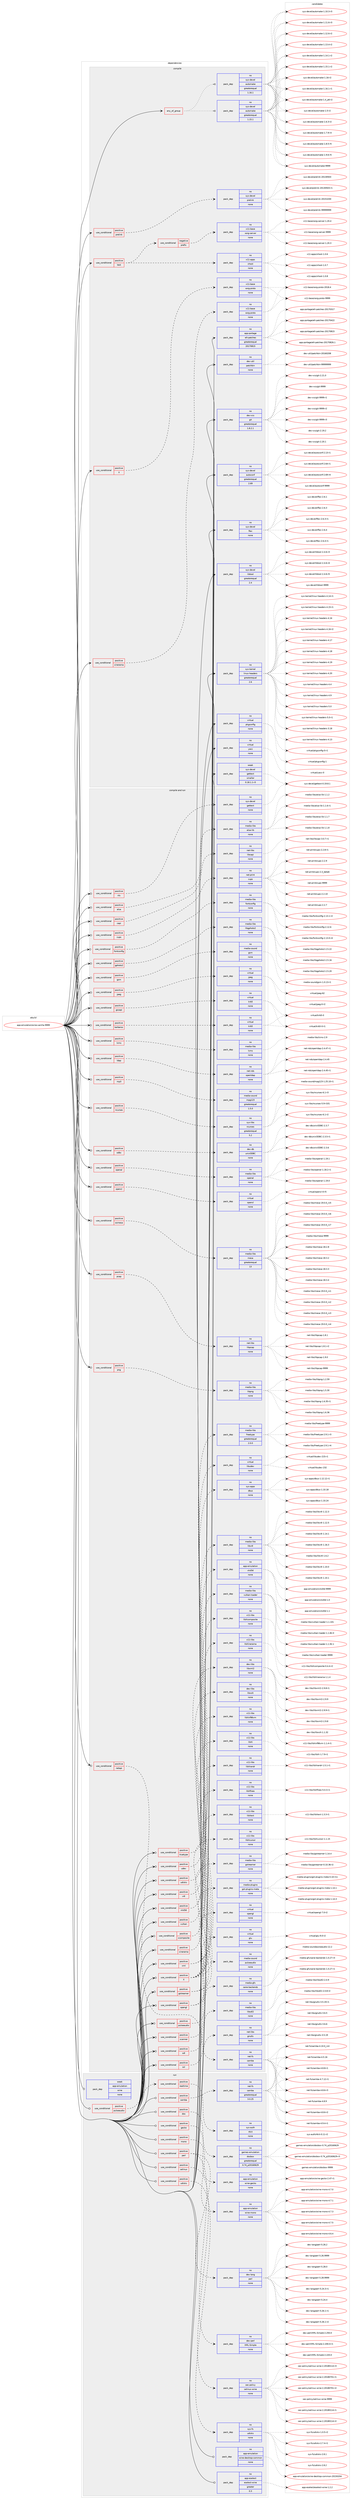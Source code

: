 digraph prolog {

# *************
# Graph options
# *************

newrank=true;
concentrate=true;
compound=true;
graph [rankdir=LR,fontname=Helvetica,fontsize=10,ranksep=1.5];#, ranksep=2.5, nodesep=0.2];
edge  [arrowhead=vee];
node  [fontname=Helvetica,fontsize=10];

# **********
# The ebuild
# **********

subgraph cluster_leftcol {
color=gray;
rank=same;
label=<<i>ebuild</i>>;
id [label="app-emulation/wine-vanilla-9999", color=red, width=4, href="../app-emulation/wine-vanilla-9999.svg"];
}

# ****************
# The dependencies
# ****************

subgraph cluster_midcol {
color=gray;
label=<<i>dependencies</i>>;
subgraph cluster_compile {
fillcolor="#eeeeee";
style=filled;
label=<<i>compile</i>>;
subgraph any19534 {
dependency1293034 [label=<<TABLE BORDER="0" CELLBORDER="1" CELLSPACING="0" CELLPADDING="4"><TR><TD CELLPADDING="10">any_of_group</TD></TR></TABLE>>, shape=none, color=red];subgraph pack920812 {
dependency1293035 [label=<<TABLE BORDER="0" CELLBORDER="1" CELLSPACING="0" CELLPADDING="4" WIDTH="220"><TR><TD ROWSPAN="6" CELLPADDING="30">pack_dep</TD></TR><TR><TD WIDTH="110">no</TD></TR><TR><TD>sys-devel</TD></TR><TR><TD>automake</TD></TR><TR><TD>greaterequal</TD></TR><TR><TD>1.16.1</TD></TR></TABLE>>, shape=none, color=blue];
}
dependency1293034:e -> dependency1293035:w [weight=20,style="dotted",arrowhead="oinv"];
subgraph pack920813 {
dependency1293036 [label=<<TABLE BORDER="0" CELLBORDER="1" CELLSPACING="0" CELLPADDING="4" WIDTH="220"><TR><TD ROWSPAN="6" CELLPADDING="30">pack_dep</TD></TR><TR><TD WIDTH="110">no</TD></TR><TR><TD>sys-devel</TD></TR><TR><TD>automake</TD></TR><TR><TD>greaterequal</TD></TR><TR><TD>1.15.1</TD></TR></TABLE>>, shape=none, color=blue];
}
dependency1293034:e -> dependency1293036:w [weight=20,style="dotted",arrowhead="oinv"];
}
id:e -> dependency1293034:w [weight=20,style="solid",arrowhead="vee"];
subgraph cond352150 {
dependency1293037 [label=<<TABLE BORDER="0" CELLBORDER="1" CELLSPACING="0" CELLPADDING="4"><TR><TD ROWSPAN="3" CELLPADDING="10">use_conditional</TD></TR><TR><TD>positive</TD></TR><TR><TD>X</TD></TR></TABLE>>, shape=none, color=red];
subgraph pack920814 {
dependency1293038 [label=<<TABLE BORDER="0" CELLBORDER="1" CELLSPACING="0" CELLPADDING="4" WIDTH="220"><TR><TD ROWSPAN="6" CELLPADDING="30">pack_dep</TD></TR><TR><TD WIDTH="110">no</TD></TR><TR><TD>x11-base</TD></TR><TR><TD>xorg-proto</TD></TR><TR><TD>none</TD></TR><TR><TD></TD></TR></TABLE>>, shape=none, color=blue];
}
dependency1293037:e -> dependency1293038:w [weight=20,style="dashed",arrowhead="vee"];
}
id:e -> dependency1293037:w [weight=20,style="solid",arrowhead="vee"];
subgraph cond352151 {
dependency1293039 [label=<<TABLE BORDER="0" CELLBORDER="1" CELLSPACING="0" CELLPADDING="4"><TR><TD ROWSPAN="3" CELLPADDING="10">use_conditional</TD></TR><TR><TD>positive</TD></TR><TR><TD>prelink</TD></TR></TABLE>>, shape=none, color=red];
subgraph pack920815 {
dependency1293040 [label=<<TABLE BORDER="0" CELLBORDER="1" CELLSPACING="0" CELLPADDING="4" WIDTH="220"><TR><TD ROWSPAN="6" CELLPADDING="30">pack_dep</TD></TR><TR><TD WIDTH="110">no</TD></TR><TR><TD>sys-devel</TD></TR><TR><TD>prelink</TD></TR><TR><TD>none</TD></TR><TR><TD></TD></TR></TABLE>>, shape=none, color=blue];
}
dependency1293039:e -> dependency1293040:w [weight=20,style="dashed",arrowhead="vee"];
}
id:e -> dependency1293039:w [weight=20,style="solid",arrowhead="vee"];
subgraph cond352152 {
dependency1293041 [label=<<TABLE BORDER="0" CELLBORDER="1" CELLSPACING="0" CELLPADDING="4"><TR><TD ROWSPAN="3" CELLPADDING="10">use_conditional</TD></TR><TR><TD>positive</TD></TR><TR><TD>test</TD></TR></TABLE>>, shape=none, color=red];
subgraph cond352153 {
dependency1293042 [label=<<TABLE BORDER="0" CELLBORDER="1" CELLSPACING="0" CELLPADDING="4"><TR><TD ROWSPAN="3" CELLPADDING="10">use_conditional</TD></TR><TR><TD>negative</TD></TR><TR><TD>prefix</TD></TR></TABLE>>, shape=none, color=red];
subgraph pack920816 {
dependency1293043 [label=<<TABLE BORDER="0" CELLBORDER="1" CELLSPACING="0" CELLPADDING="4" WIDTH="220"><TR><TD ROWSPAN="6" CELLPADDING="30">pack_dep</TD></TR><TR><TD WIDTH="110">no</TD></TR><TR><TD>x11-base</TD></TR><TR><TD>xorg-server</TD></TR><TR><TD>none</TD></TR><TR><TD></TD></TR></TABLE>>, shape=none, color=blue];
}
dependency1293042:e -> dependency1293043:w [weight=20,style="dashed",arrowhead="vee"];
}
dependency1293041:e -> dependency1293042:w [weight=20,style="dashed",arrowhead="vee"];
subgraph pack920817 {
dependency1293044 [label=<<TABLE BORDER="0" CELLBORDER="1" CELLSPACING="0" CELLPADDING="4" WIDTH="220"><TR><TD ROWSPAN="6" CELLPADDING="30">pack_dep</TD></TR><TR><TD WIDTH="110">no</TD></TR><TR><TD>x11-apps</TD></TR><TR><TD>xhost</TD></TR><TR><TD>none</TD></TR><TR><TD></TD></TR></TABLE>>, shape=none, color=blue];
}
dependency1293041:e -> dependency1293044:w [weight=20,style="dashed",arrowhead="vee"];
}
id:e -> dependency1293041:w [weight=20,style="solid",arrowhead="vee"];
subgraph cond352154 {
dependency1293045 [label=<<TABLE BORDER="0" CELLBORDER="1" CELLSPACING="0" CELLPADDING="4"><TR><TD ROWSPAN="3" CELLPADDING="10">use_conditional</TD></TR><TR><TD>positive</TD></TR><TR><TD>xinerama</TD></TR></TABLE>>, shape=none, color=red];
subgraph pack920818 {
dependency1293046 [label=<<TABLE BORDER="0" CELLBORDER="1" CELLSPACING="0" CELLPADDING="4" WIDTH="220"><TR><TD ROWSPAN="6" CELLPADDING="30">pack_dep</TD></TR><TR><TD WIDTH="110">no</TD></TR><TR><TD>x11-base</TD></TR><TR><TD>xorg-proto</TD></TR><TR><TD>none</TD></TR><TR><TD></TD></TR></TABLE>>, shape=none, color=blue];
}
dependency1293045:e -> dependency1293046:w [weight=20,style="dashed",arrowhead="vee"];
}
id:e -> dependency1293045:w [weight=20,style="solid",arrowhead="vee"];
subgraph pack920819 {
dependency1293047 [label=<<TABLE BORDER="0" CELLBORDER="1" CELLSPACING="0" CELLPADDING="4" WIDTH="220"><TR><TD ROWSPAN="6" CELLPADDING="30">pack_dep</TD></TR><TR><TD WIDTH="110">no</TD></TR><TR><TD>app-portage</TD></TR><TR><TD>elt-patches</TD></TR><TR><TD>greaterequal</TD></TR><TR><TD>20170815</TD></TR></TABLE>>, shape=none, color=blue];
}
id:e -> dependency1293047:w [weight=20,style="solid",arrowhead="vee"];
subgraph pack920820 {
dependency1293048 [label=<<TABLE BORDER="0" CELLBORDER="1" CELLSPACING="0" CELLPADDING="4" WIDTH="220"><TR><TD ROWSPAN="6" CELLPADDING="30">pack_dep</TD></TR><TR><TD WIDTH="110">no</TD></TR><TR><TD>dev-util</TD></TR><TR><TD>patchbin</TD></TR><TR><TD>none</TD></TR><TR><TD></TD></TR></TABLE>>, shape=none, color=blue];
}
id:e -> dependency1293048:w [weight=20,style="solid",arrowhead="vee"];
subgraph pack920821 {
dependency1293049 [label=<<TABLE BORDER="0" CELLBORDER="1" CELLSPACING="0" CELLPADDING="4" WIDTH="220"><TR><TD ROWSPAN="6" CELLPADDING="30">pack_dep</TD></TR><TR><TD WIDTH="110">no</TD></TR><TR><TD>dev-vcs</TD></TR><TR><TD>git</TD></TR><TR><TD>greaterequal</TD></TR><TR><TD>1.8.2.1</TD></TR></TABLE>>, shape=none, color=blue];
}
id:e -> dependency1293049:w [weight=20,style="solid",arrowhead="vee"];
subgraph pack920822 {
dependency1293050 [label=<<TABLE BORDER="0" CELLBORDER="1" CELLSPACING="0" CELLPADDING="4" WIDTH="220"><TR><TD ROWSPAN="6" CELLPADDING="30">pack_dep</TD></TR><TR><TD WIDTH="110">no</TD></TR><TR><TD>sys-devel</TD></TR><TR><TD>autoconf</TD></TR><TR><TD>greaterequal</TD></TR><TR><TD>2.69</TD></TR></TABLE>>, shape=none, color=blue];
}
id:e -> dependency1293050:w [weight=20,style="solid",arrowhead="vee"];
subgraph pack920823 {
dependency1293051 [label=<<TABLE BORDER="0" CELLBORDER="1" CELLSPACING="0" CELLPADDING="4" WIDTH="220"><TR><TD ROWSPAN="6" CELLPADDING="30">pack_dep</TD></TR><TR><TD WIDTH="110">no</TD></TR><TR><TD>sys-devel</TD></TR><TR><TD>flex</TD></TR><TR><TD>none</TD></TR><TR><TD></TD></TR></TABLE>>, shape=none, color=blue];
}
id:e -> dependency1293051:w [weight=20,style="solid",arrowhead="vee"];
subgraph pack920824 {
dependency1293052 [label=<<TABLE BORDER="0" CELLBORDER="1" CELLSPACING="0" CELLPADDING="4" WIDTH="220"><TR><TD ROWSPAN="6" CELLPADDING="30">pack_dep</TD></TR><TR><TD WIDTH="110">no</TD></TR><TR><TD>sys-devel</TD></TR><TR><TD>libtool</TD></TR><TR><TD>greaterequal</TD></TR><TR><TD>2.4</TD></TR></TABLE>>, shape=none, color=blue];
}
id:e -> dependency1293052:w [weight=20,style="solid",arrowhead="vee"];
subgraph pack920825 {
dependency1293053 [label=<<TABLE BORDER="0" CELLBORDER="1" CELLSPACING="0" CELLPADDING="4" WIDTH="220"><TR><TD ROWSPAN="6" CELLPADDING="30">pack_dep</TD></TR><TR><TD WIDTH="110">no</TD></TR><TR><TD>sys-kernel</TD></TR><TR><TD>linux-headers</TD></TR><TR><TD>greaterequal</TD></TR><TR><TD>2.6</TD></TR></TABLE>>, shape=none, color=blue];
}
id:e -> dependency1293053:w [weight=20,style="solid",arrowhead="vee"];
subgraph pack920826 {
dependency1293054 [label=<<TABLE BORDER="0" CELLBORDER="1" CELLSPACING="0" CELLPADDING="4" WIDTH="220"><TR><TD ROWSPAN="6" CELLPADDING="30">pack_dep</TD></TR><TR><TD WIDTH="110">no</TD></TR><TR><TD>virtual</TD></TR><TR><TD>pkgconfig</TD></TR><TR><TD>none</TD></TR><TR><TD></TD></TR></TABLE>>, shape=none, color=blue];
}
id:e -> dependency1293054:w [weight=20,style="solid",arrowhead="vee"];
subgraph pack920827 {
dependency1293055 [label=<<TABLE BORDER="0" CELLBORDER="1" CELLSPACING="0" CELLPADDING="4" WIDTH="220"><TR><TD ROWSPAN="6" CELLPADDING="30">pack_dep</TD></TR><TR><TD WIDTH="110">no</TD></TR><TR><TD>virtual</TD></TR><TR><TD>yacc</TD></TR><TR><TD>none</TD></TR><TR><TD></TD></TR></TABLE>>, shape=none, color=blue];
}
id:e -> dependency1293055:w [weight=20,style="solid",arrowhead="vee"];
subgraph pack920828 {
dependency1293056 [label=<<TABLE BORDER="0" CELLBORDER="1" CELLSPACING="0" CELLPADDING="4" WIDTH="220"><TR><TD ROWSPAN="6" CELLPADDING="30">pack_dep</TD></TR><TR><TD WIDTH="110">weak</TD></TR><TR><TD>sys-devel</TD></TR><TR><TD>gettext</TD></TR><TR><TD>smaller</TD></TR><TR><TD>0.18.1.1-r3</TD></TR></TABLE>>, shape=none, color=blue];
}
id:e -> dependency1293056:w [weight=20,style="solid",arrowhead="vee"];
}
subgraph cluster_compileandrun {
fillcolor="#eeeeee";
style=filled;
label=<<i>compile and run</i>>;
subgraph cond352155 {
dependency1293057 [label=<<TABLE BORDER="0" CELLBORDER="1" CELLSPACING="0" CELLPADDING="4"><TR><TD ROWSPAN="3" CELLPADDING="10">use_conditional</TD></TR><TR><TD>positive</TD></TR><TR><TD>X</TD></TR></TABLE>>, shape=none, color=red];
subgraph pack920829 {
dependency1293058 [label=<<TABLE BORDER="0" CELLBORDER="1" CELLSPACING="0" CELLPADDING="4" WIDTH="220"><TR><TD ROWSPAN="6" CELLPADDING="30">pack_dep</TD></TR><TR><TD WIDTH="110">no</TD></TR><TR><TD>x11-libs</TD></TR><TR><TD>libXcursor</TD></TR><TR><TD>none</TD></TR><TR><TD></TD></TR></TABLE>>, shape=none, color=blue];
}
dependency1293057:e -> dependency1293058:w [weight=20,style="dashed",arrowhead="vee"];
subgraph pack920830 {
dependency1293059 [label=<<TABLE BORDER="0" CELLBORDER="1" CELLSPACING="0" CELLPADDING="4" WIDTH="220"><TR><TD ROWSPAN="6" CELLPADDING="30">pack_dep</TD></TR><TR><TD WIDTH="110">no</TD></TR><TR><TD>x11-libs</TD></TR><TR><TD>libXext</TD></TR><TR><TD>none</TD></TR><TR><TD></TD></TR></TABLE>>, shape=none, color=blue];
}
dependency1293057:e -> dependency1293059:w [weight=20,style="dashed",arrowhead="vee"];
subgraph pack920831 {
dependency1293060 [label=<<TABLE BORDER="0" CELLBORDER="1" CELLSPACING="0" CELLPADDING="4" WIDTH="220"><TR><TD ROWSPAN="6" CELLPADDING="30">pack_dep</TD></TR><TR><TD WIDTH="110">no</TD></TR><TR><TD>x11-libs</TD></TR><TR><TD>libXfixes</TD></TR><TR><TD>none</TD></TR><TR><TD></TD></TR></TABLE>>, shape=none, color=blue];
}
dependency1293057:e -> dependency1293060:w [weight=20,style="dashed",arrowhead="vee"];
subgraph pack920832 {
dependency1293061 [label=<<TABLE BORDER="0" CELLBORDER="1" CELLSPACING="0" CELLPADDING="4" WIDTH="220"><TR><TD ROWSPAN="6" CELLPADDING="30">pack_dep</TD></TR><TR><TD WIDTH="110">no</TD></TR><TR><TD>x11-libs</TD></TR><TR><TD>libXrandr</TD></TR><TR><TD>none</TD></TR><TR><TD></TD></TR></TABLE>>, shape=none, color=blue];
}
dependency1293057:e -> dependency1293061:w [weight=20,style="dashed",arrowhead="vee"];
subgraph pack920833 {
dependency1293062 [label=<<TABLE BORDER="0" CELLBORDER="1" CELLSPACING="0" CELLPADDING="4" WIDTH="220"><TR><TD ROWSPAN="6" CELLPADDING="30">pack_dep</TD></TR><TR><TD WIDTH="110">no</TD></TR><TR><TD>x11-libs</TD></TR><TR><TD>libXi</TD></TR><TR><TD>none</TD></TR><TR><TD></TD></TR></TABLE>>, shape=none, color=blue];
}
dependency1293057:e -> dependency1293062:w [weight=20,style="dashed",arrowhead="vee"];
subgraph pack920834 {
dependency1293063 [label=<<TABLE BORDER="0" CELLBORDER="1" CELLSPACING="0" CELLPADDING="4" WIDTH="220"><TR><TD ROWSPAN="6" CELLPADDING="30">pack_dep</TD></TR><TR><TD WIDTH="110">no</TD></TR><TR><TD>x11-libs</TD></TR><TR><TD>libXxf86vm</TD></TR><TR><TD>none</TD></TR><TR><TD></TD></TR></TABLE>>, shape=none, color=blue];
}
dependency1293057:e -> dependency1293063:w [weight=20,style="dashed",arrowhead="vee"];
}
id:e -> dependency1293057:w [weight=20,style="solid",arrowhead="odotvee"];
subgraph cond352156 {
dependency1293064 [label=<<TABLE BORDER="0" CELLBORDER="1" CELLSPACING="0" CELLPADDING="4"><TR><TD ROWSPAN="3" CELLPADDING="10">use_conditional</TD></TR><TR><TD>positive</TD></TR><TR><TD>alsa</TD></TR></TABLE>>, shape=none, color=red];
subgraph pack920835 {
dependency1293065 [label=<<TABLE BORDER="0" CELLBORDER="1" CELLSPACING="0" CELLPADDING="4" WIDTH="220"><TR><TD ROWSPAN="6" CELLPADDING="30">pack_dep</TD></TR><TR><TD WIDTH="110">no</TD></TR><TR><TD>media-libs</TD></TR><TR><TD>alsa-lib</TD></TR><TR><TD>none</TD></TR><TR><TD></TD></TR></TABLE>>, shape=none, color=blue];
}
dependency1293064:e -> dependency1293065:w [weight=20,style="dashed",arrowhead="vee"];
}
id:e -> dependency1293064:w [weight=20,style="solid",arrowhead="odotvee"];
subgraph cond352157 {
dependency1293066 [label=<<TABLE BORDER="0" CELLBORDER="1" CELLSPACING="0" CELLPADDING="4"><TR><TD ROWSPAN="3" CELLPADDING="10">use_conditional</TD></TR><TR><TD>positive</TD></TR><TR><TD>capi</TD></TR></TABLE>>, shape=none, color=red];
subgraph pack920836 {
dependency1293067 [label=<<TABLE BORDER="0" CELLBORDER="1" CELLSPACING="0" CELLPADDING="4" WIDTH="220"><TR><TD ROWSPAN="6" CELLPADDING="30">pack_dep</TD></TR><TR><TD WIDTH="110">no</TD></TR><TR><TD>net-libs</TD></TR><TR><TD>libcapi</TD></TR><TR><TD>none</TD></TR><TR><TD></TD></TR></TABLE>>, shape=none, color=blue];
}
dependency1293066:e -> dependency1293067:w [weight=20,style="dashed",arrowhead="vee"];
}
id:e -> dependency1293066:w [weight=20,style="solid",arrowhead="odotvee"];
subgraph cond352158 {
dependency1293068 [label=<<TABLE BORDER="0" CELLBORDER="1" CELLSPACING="0" CELLPADDING="4"><TR><TD ROWSPAN="3" CELLPADDING="10">use_conditional</TD></TR><TR><TD>positive</TD></TR><TR><TD>cups</TD></TR></TABLE>>, shape=none, color=red];
subgraph pack920837 {
dependency1293069 [label=<<TABLE BORDER="0" CELLBORDER="1" CELLSPACING="0" CELLPADDING="4" WIDTH="220"><TR><TD ROWSPAN="6" CELLPADDING="30">pack_dep</TD></TR><TR><TD WIDTH="110">no</TD></TR><TR><TD>net-print</TD></TR><TR><TD>cups</TD></TR><TR><TD>none</TD></TR><TR><TD></TD></TR></TABLE>>, shape=none, color=blue];
}
dependency1293068:e -> dependency1293069:w [weight=20,style="dashed",arrowhead="vee"];
}
id:e -> dependency1293068:w [weight=20,style="solid",arrowhead="odotvee"];
subgraph cond352159 {
dependency1293070 [label=<<TABLE BORDER="0" CELLBORDER="1" CELLSPACING="0" CELLPADDING="4"><TR><TD ROWSPAN="3" CELLPADDING="10">use_conditional</TD></TR><TR><TD>positive</TD></TR><TR><TD>fontconfig</TD></TR></TABLE>>, shape=none, color=red];
subgraph pack920838 {
dependency1293071 [label=<<TABLE BORDER="0" CELLBORDER="1" CELLSPACING="0" CELLPADDING="4" WIDTH="220"><TR><TD ROWSPAN="6" CELLPADDING="30">pack_dep</TD></TR><TR><TD WIDTH="110">no</TD></TR><TR><TD>media-libs</TD></TR><TR><TD>fontconfig</TD></TR><TR><TD>none</TD></TR><TR><TD></TD></TR></TABLE>>, shape=none, color=blue];
}
dependency1293070:e -> dependency1293071:w [weight=20,style="dashed",arrowhead="vee"];
}
id:e -> dependency1293070:w [weight=20,style="solid",arrowhead="odotvee"];
subgraph cond352160 {
dependency1293072 [label=<<TABLE BORDER="0" CELLBORDER="1" CELLSPACING="0" CELLPADDING="4"><TR><TD ROWSPAN="3" CELLPADDING="10">use_conditional</TD></TR><TR><TD>positive</TD></TR><TR><TD>gphoto2</TD></TR></TABLE>>, shape=none, color=red];
subgraph pack920839 {
dependency1293073 [label=<<TABLE BORDER="0" CELLBORDER="1" CELLSPACING="0" CELLPADDING="4" WIDTH="220"><TR><TD ROWSPAN="6" CELLPADDING="30">pack_dep</TD></TR><TR><TD WIDTH="110">no</TD></TR><TR><TD>media-libs</TD></TR><TR><TD>libgphoto2</TD></TR><TR><TD>none</TD></TR><TR><TD></TD></TR></TABLE>>, shape=none, color=blue];
}
dependency1293072:e -> dependency1293073:w [weight=20,style="dashed",arrowhead="vee"];
}
id:e -> dependency1293072:w [weight=20,style="solid",arrowhead="odotvee"];
subgraph cond352161 {
dependency1293074 [label=<<TABLE BORDER="0" CELLBORDER="1" CELLSPACING="0" CELLPADDING="4"><TR><TD ROWSPAN="3" CELLPADDING="10">use_conditional</TD></TR><TR><TD>positive</TD></TR><TR><TD>gsm</TD></TR></TABLE>>, shape=none, color=red];
subgraph pack920840 {
dependency1293075 [label=<<TABLE BORDER="0" CELLBORDER="1" CELLSPACING="0" CELLPADDING="4" WIDTH="220"><TR><TD ROWSPAN="6" CELLPADDING="30">pack_dep</TD></TR><TR><TD WIDTH="110">no</TD></TR><TR><TD>media-sound</TD></TR><TR><TD>gsm</TD></TR><TR><TD>none</TD></TR><TR><TD></TD></TR></TABLE>>, shape=none, color=blue];
}
dependency1293074:e -> dependency1293075:w [weight=20,style="dashed",arrowhead="vee"];
}
id:e -> dependency1293074:w [weight=20,style="solid",arrowhead="odotvee"];
subgraph cond352162 {
dependency1293076 [label=<<TABLE BORDER="0" CELLBORDER="1" CELLSPACING="0" CELLPADDING="4"><TR><TD ROWSPAN="3" CELLPADDING="10">use_conditional</TD></TR><TR><TD>positive</TD></TR><TR><TD>gssapi</TD></TR></TABLE>>, shape=none, color=red];
subgraph pack920841 {
dependency1293077 [label=<<TABLE BORDER="0" CELLBORDER="1" CELLSPACING="0" CELLPADDING="4" WIDTH="220"><TR><TD ROWSPAN="6" CELLPADDING="30">pack_dep</TD></TR><TR><TD WIDTH="110">no</TD></TR><TR><TD>virtual</TD></TR><TR><TD>krb5</TD></TR><TR><TD>none</TD></TR><TR><TD></TD></TR></TABLE>>, shape=none, color=blue];
}
dependency1293076:e -> dependency1293077:w [weight=20,style="dashed",arrowhead="vee"];
}
id:e -> dependency1293076:w [weight=20,style="solid",arrowhead="odotvee"];
subgraph cond352163 {
dependency1293078 [label=<<TABLE BORDER="0" CELLBORDER="1" CELLSPACING="0" CELLPADDING="4"><TR><TD ROWSPAN="3" CELLPADDING="10">use_conditional</TD></TR><TR><TD>positive</TD></TR><TR><TD>gstreamer</TD></TR></TABLE>>, shape=none, color=red];
subgraph pack920842 {
dependency1293079 [label=<<TABLE BORDER="0" CELLBORDER="1" CELLSPACING="0" CELLPADDING="4" WIDTH="220"><TR><TD ROWSPAN="6" CELLPADDING="30">pack_dep</TD></TR><TR><TD WIDTH="110">no</TD></TR><TR><TD>media-libs</TD></TR><TR><TD>gstreamer</TD></TR><TR><TD>none</TD></TR><TR><TD></TD></TR></TABLE>>, shape=none, color=blue];
}
dependency1293078:e -> dependency1293079:w [weight=20,style="dashed",arrowhead="vee"];
subgraph pack920843 {
dependency1293080 [label=<<TABLE BORDER="0" CELLBORDER="1" CELLSPACING="0" CELLPADDING="4" WIDTH="220"><TR><TD ROWSPAN="6" CELLPADDING="30">pack_dep</TD></TR><TR><TD WIDTH="110">no</TD></TR><TR><TD>media-plugins</TD></TR><TR><TD>gst-plugins-meta</TD></TR><TR><TD>none</TD></TR><TR><TD></TD></TR></TABLE>>, shape=none, color=blue];
}
dependency1293078:e -> dependency1293080:w [weight=20,style="dashed",arrowhead="vee"];
}
id:e -> dependency1293078:w [weight=20,style="solid",arrowhead="odotvee"];
subgraph cond352164 {
dependency1293081 [label=<<TABLE BORDER="0" CELLBORDER="1" CELLSPACING="0" CELLPADDING="4"><TR><TD ROWSPAN="3" CELLPADDING="10">use_conditional</TD></TR><TR><TD>positive</TD></TR><TR><TD>jpeg</TD></TR></TABLE>>, shape=none, color=red];
subgraph pack920844 {
dependency1293082 [label=<<TABLE BORDER="0" CELLBORDER="1" CELLSPACING="0" CELLPADDING="4" WIDTH="220"><TR><TD ROWSPAN="6" CELLPADDING="30">pack_dep</TD></TR><TR><TD WIDTH="110">no</TD></TR><TR><TD>virtual</TD></TR><TR><TD>jpeg</TD></TR><TR><TD>none</TD></TR><TR><TD></TD></TR></TABLE>>, shape=none, color=blue];
}
dependency1293081:e -> dependency1293082:w [weight=20,style="dashed",arrowhead="vee"];
}
id:e -> dependency1293081:w [weight=20,style="solid",arrowhead="odotvee"];
subgraph cond352165 {
dependency1293083 [label=<<TABLE BORDER="0" CELLBORDER="1" CELLSPACING="0" CELLPADDING="4"><TR><TD ROWSPAN="3" CELLPADDING="10">use_conditional</TD></TR><TR><TD>positive</TD></TR><TR><TD>kerberos</TD></TR></TABLE>>, shape=none, color=red];
subgraph pack920845 {
dependency1293084 [label=<<TABLE BORDER="0" CELLBORDER="1" CELLSPACING="0" CELLPADDING="4" WIDTH="220"><TR><TD ROWSPAN="6" CELLPADDING="30">pack_dep</TD></TR><TR><TD WIDTH="110">no</TD></TR><TR><TD>virtual</TD></TR><TR><TD>krb5</TD></TR><TR><TD>none</TD></TR><TR><TD></TD></TR></TABLE>>, shape=none, color=blue];
}
dependency1293083:e -> dependency1293084:w [weight=20,style="dashed",arrowhead="vee"];
}
id:e -> dependency1293083:w [weight=20,style="solid",arrowhead="odotvee"];
subgraph cond352166 {
dependency1293085 [label=<<TABLE BORDER="0" CELLBORDER="1" CELLSPACING="0" CELLPADDING="4"><TR><TD ROWSPAN="3" CELLPADDING="10">use_conditional</TD></TR><TR><TD>positive</TD></TR><TR><TD>lcms</TD></TR></TABLE>>, shape=none, color=red];
subgraph pack920846 {
dependency1293086 [label=<<TABLE BORDER="0" CELLBORDER="1" CELLSPACING="0" CELLPADDING="4" WIDTH="220"><TR><TD ROWSPAN="6" CELLPADDING="30">pack_dep</TD></TR><TR><TD WIDTH="110">no</TD></TR><TR><TD>media-libs</TD></TR><TR><TD>lcms</TD></TR><TR><TD>none</TD></TR><TR><TD></TD></TR></TABLE>>, shape=none, color=blue];
}
dependency1293085:e -> dependency1293086:w [weight=20,style="dashed",arrowhead="vee"];
}
id:e -> dependency1293085:w [weight=20,style="solid",arrowhead="odotvee"];
subgraph cond352167 {
dependency1293087 [label=<<TABLE BORDER="0" CELLBORDER="1" CELLSPACING="0" CELLPADDING="4"><TR><TD ROWSPAN="3" CELLPADDING="10">use_conditional</TD></TR><TR><TD>positive</TD></TR><TR><TD>ldap</TD></TR></TABLE>>, shape=none, color=red];
subgraph pack920847 {
dependency1293088 [label=<<TABLE BORDER="0" CELLBORDER="1" CELLSPACING="0" CELLPADDING="4" WIDTH="220"><TR><TD ROWSPAN="6" CELLPADDING="30">pack_dep</TD></TR><TR><TD WIDTH="110">no</TD></TR><TR><TD>net-nds</TD></TR><TR><TD>openldap</TD></TR><TR><TD>none</TD></TR><TR><TD></TD></TR></TABLE>>, shape=none, color=blue];
}
dependency1293087:e -> dependency1293088:w [weight=20,style="dashed",arrowhead="vee"];
}
id:e -> dependency1293087:w [weight=20,style="solid",arrowhead="odotvee"];
subgraph cond352168 {
dependency1293089 [label=<<TABLE BORDER="0" CELLBORDER="1" CELLSPACING="0" CELLPADDING="4"><TR><TD ROWSPAN="3" CELLPADDING="10">use_conditional</TD></TR><TR><TD>positive</TD></TR><TR><TD>mp3</TD></TR></TABLE>>, shape=none, color=red];
subgraph pack920848 {
dependency1293090 [label=<<TABLE BORDER="0" CELLBORDER="1" CELLSPACING="0" CELLPADDING="4" WIDTH="220"><TR><TD ROWSPAN="6" CELLPADDING="30">pack_dep</TD></TR><TR><TD WIDTH="110">no</TD></TR><TR><TD>media-sound</TD></TR><TR><TD>mpg123</TD></TR><TR><TD>greaterequal</TD></TR><TR><TD>1.5.0</TD></TR></TABLE>>, shape=none, color=blue];
}
dependency1293089:e -> dependency1293090:w [weight=20,style="dashed",arrowhead="vee"];
}
id:e -> dependency1293089:w [weight=20,style="solid",arrowhead="odotvee"];
subgraph cond352169 {
dependency1293091 [label=<<TABLE BORDER="0" CELLBORDER="1" CELLSPACING="0" CELLPADDING="4"><TR><TD ROWSPAN="3" CELLPADDING="10">use_conditional</TD></TR><TR><TD>positive</TD></TR><TR><TD>ncurses</TD></TR></TABLE>>, shape=none, color=red];
subgraph pack920849 {
dependency1293092 [label=<<TABLE BORDER="0" CELLBORDER="1" CELLSPACING="0" CELLPADDING="4" WIDTH="220"><TR><TD ROWSPAN="6" CELLPADDING="30">pack_dep</TD></TR><TR><TD WIDTH="110">no</TD></TR><TR><TD>sys-libs</TD></TR><TR><TD>ncurses</TD></TR><TR><TD>greaterequal</TD></TR><TR><TD>5.2</TD></TR></TABLE>>, shape=none, color=blue];
}
dependency1293091:e -> dependency1293092:w [weight=20,style="dashed",arrowhead="vee"];
}
id:e -> dependency1293091:w [weight=20,style="solid",arrowhead="odotvee"];
subgraph cond352170 {
dependency1293093 [label=<<TABLE BORDER="0" CELLBORDER="1" CELLSPACING="0" CELLPADDING="4"><TR><TD ROWSPAN="3" CELLPADDING="10">use_conditional</TD></TR><TR><TD>positive</TD></TR><TR><TD>netapi</TD></TR></TABLE>>, shape=none, color=red];
subgraph pack920850 {
dependency1293094 [label=<<TABLE BORDER="0" CELLBORDER="1" CELLSPACING="0" CELLPADDING="4" WIDTH="220"><TR><TD ROWSPAN="6" CELLPADDING="30">pack_dep</TD></TR><TR><TD WIDTH="110">no</TD></TR><TR><TD>net-fs</TD></TR><TR><TD>samba</TD></TR><TR><TD>none</TD></TR><TR><TD></TD></TR></TABLE>>, shape=none, color=blue];
}
dependency1293093:e -> dependency1293094:w [weight=20,style="dashed",arrowhead="vee"];
}
id:e -> dependency1293093:w [weight=20,style="solid",arrowhead="odotvee"];
subgraph cond352171 {
dependency1293095 [label=<<TABLE BORDER="0" CELLBORDER="1" CELLSPACING="0" CELLPADDING="4"><TR><TD ROWSPAN="3" CELLPADDING="10">use_conditional</TD></TR><TR><TD>positive</TD></TR><TR><TD>nls</TD></TR></TABLE>>, shape=none, color=red];
subgraph pack920851 {
dependency1293096 [label=<<TABLE BORDER="0" CELLBORDER="1" CELLSPACING="0" CELLPADDING="4" WIDTH="220"><TR><TD ROWSPAN="6" CELLPADDING="30">pack_dep</TD></TR><TR><TD WIDTH="110">no</TD></TR><TR><TD>sys-devel</TD></TR><TR><TD>gettext</TD></TR><TR><TD>none</TD></TR><TR><TD></TD></TR></TABLE>>, shape=none, color=blue];
}
dependency1293095:e -> dependency1293096:w [weight=20,style="dashed",arrowhead="vee"];
}
id:e -> dependency1293095:w [weight=20,style="solid",arrowhead="odotvee"];
subgraph cond352172 {
dependency1293097 [label=<<TABLE BORDER="0" CELLBORDER="1" CELLSPACING="0" CELLPADDING="4"><TR><TD ROWSPAN="3" CELLPADDING="10">use_conditional</TD></TR><TR><TD>positive</TD></TR><TR><TD>odbc</TD></TR></TABLE>>, shape=none, color=red];
subgraph pack920852 {
dependency1293098 [label=<<TABLE BORDER="0" CELLBORDER="1" CELLSPACING="0" CELLPADDING="4" WIDTH="220"><TR><TD ROWSPAN="6" CELLPADDING="30">pack_dep</TD></TR><TR><TD WIDTH="110">no</TD></TR><TR><TD>dev-db</TD></TR><TR><TD>unixODBC</TD></TR><TR><TD>none</TD></TR><TR><TD></TD></TR></TABLE>>, shape=none, color=blue];
}
dependency1293097:e -> dependency1293098:w [weight=20,style="dashed",arrowhead="vee"];
}
id:e -> dependency1293097:w [weight=20,style="solid",arrowhead="odotvee"];
subgraph cond352173 {
dependency1293099 [label=<<TABLE BORDER="0" CELLBORDER="1" CELLSPACING="0" CELLPADDING="4"><TR><TD ROWSPAN="3" CELLPADDING="10">use_conditional</TD></TR><TR><TD>positive</TD></TR><TR><TD>openal</TD></TR></TABLE>>, shape=none, color=red];
subgraph pack920853 {
dependency1293100 [label=<<TABLE BORDER="0" CELLBORDER="1" CELLSPACING="0" CELLPADDING="4" WIDTH="220"><TR><TD ROWSPAN="6" CELLPADDING="30">pack_dep</TD></TR><TR><TD WIDTH="110">no</TD></TR><TR><TD>media-libs</TD></TR><TR><TD>openal</TD></TR><TR><TD>none</TD></TR><TR><TD></TD></TR></TABLE>>, shape=none, color=blue];
}
dependency1293099:e -> dependency1293100:w [weight=20,style="dashed",arrowhead="vee"];
}
id:e -> dependency1293099:w [weight=20,style="solid",arrowhead="odotvee"];
subgraph cond352174 {
dependency1293101 [label=<<TABLE BORDER="0" CELLBORDER="1" CELLSPACING="0" CELLPADDING="4"><TR><TD ROWSPAN="3" CELLPADDING="10">use_conditional</TD></TR><TR><TD>positive</TD></TR><TR><TD>opencl</TD></TR></TABLE>>, shape=none, color=red];
subgraph pack920854 {
dependency1293102 [label=<<TABLE BORDER="0" CELLBORDER="1" CELLSPACING="0" CELLPADDING="4" WIDTH="220"><TR><TD ROWSPAN="6" CELLPADDING="30">pack_dep</TD></TR><TR><TD WIDTH="110">no</TD></TR><TR><TD>virtual</TD></TR><TR><TD>opencl</TD></TR><TR><TD>none</TD></TR><TR><TD></TD></TR></TABLE>>, shape=none, color=blue];
}
dependency1293101:e -> dependency1293102:w [weight=20,style="dashed",arrowhead="vee"];
}
id:e -> dependency1293101:w [weight=20,style="solid",arrowhead="odotvee"];
subgraph cond352175 {
dependency1293103 [label=<<TABLE BORDER="0" CELLBORDER="1" CELLSPACING="0" CELLPADDING="4"><TR><TD ROWSPAN="3" CELLPADDING="10">use_conditional</TD></TR><TR><TD>positive</TD></TR><TR><TD>opengl</TD></TR></TABLE>>, shape=none, color=red];
subgraph pack920855 {
dependency1293104 [label=<<TABLE BORDER="0" CELLBORDER="1" CELLSPACING="0" CELLPADDING="4" WIDTH="220"><TR><TD ROWSPAN="6" CELLPADDING="30">pack_dep</TD></TR><TR><TD WIDTH="110">no</TD></TR><TR><TD>virtual</TD></TR><TR><TD>glu</TD></TR><TR><TD>none</TD></TR><TR><TD></TD></TR></TABLE>>, shape=none, color=blue];
}
dependency1293103:e -> dependency1293104:w [weight=20,style="dashed",arrowhead="vee"];
subgraph pack920856 {
dependency1293105 [label=<<TABLE BORDER="0" CELLBORDER="1" CELLSPACING="0" CELLPADDING="4" WIDTH="220"><TR><TD ROWSPAN="6" CELLPADDING="30">pack_dep</TD></TR><TR><TD WIDTH="110">no</TD></TR><TR><TD>virtual</TD></TR><TR><TD>opengl</TD></TR><TR><TD>none</TD></TR><TR><TD></TD></TR></TABLE>>, shape=none, color=blue];
}
dependency1293103:e -> dependency1293105:w [weight=20,style="dashed",arrowhead="vee"];
}
id:e -> dependency1293103:w [weight=20,style="solid",arrowhead="odotvee"];
subgraph cond352176 {
dependency1293106 [label=<<TABLE BORDER="0" CELLBORDER="1" CELLSPACING="0" CELLPADDING="4"><TR><TD ROWSPAN="3" CELLPADDING="10">use_conditional</TD></TR><TR><TD>positive</TD></TR><TR><TD>osmesa</TD></TR></TABLE>>, shape=none, color=red];
subgraph pack920857 {
dependency1293107 [label=<<TABLE BORDER="0" CELLBORDER="1" CELLSPACING="0" CELLPADDING="4" WIDTH="220"><TR><TD ROWSPAN="6" CELLPADDING="30">pack_dep</TD></TR><TR><TD WIDTH="110">no</TD></TR><TR><TD>media-libs</TD></TR><TR><TD>mesa</TD></TR><TR><TD>greaterequal</TD></TR><TR><TD>13</TD></TR></TABLE>>, shape=none, color=blue];
}
dependency1293106:e -> dependency1293107:w [weight=20,style="dashed",arrowhead="vee"];
}
id:e -> dependency1293106:w [weight=20,style="solid",arrowhead="odotvee"];
subgraph cond352177 {
dependency1293108 [label=<<TABLE BORDER="0" CELLBORDER="1" CELLSPACING="0" CELLPADDING="4"><TR><TD ROWSPAN="3" CELLPADDING="10">use_conditional</TD></TR><TR><TD>positive</TD></TR><TR><TD>pcap</TD></TR></TABLE>>, shape=none, color=red];
subgraph pack920858 {
dependency1293109 [label=<<TABLE BORDER="0" CELLBORDER="1" CELLSPACING="0" CELLPADDING="4" WIDTH="220"><TR><TD ROWSPAN="6" CELLPADDING="30">pack_dep</TD></TR><TR><TD WIDTH="110">no</TD></TR><TR><TD>net-libs</TD></TR><TR><TD>libpcap</TD></TR><TR><TD>none</TD></TR><TR><TD></TD></TR></TABLE>>, shape=none, color=blue];
}
dependency1293108:e -> dependency1293109:w [weight=20,style="dashed",arrowhead="vee"];
}
id:e -> dependency1293108:w [weight=20,style="solid",arrowhead="odotvee"];
subgraph cond352178 {
dependency1293110 [label=<<TABLE BORDER="0" CELLBORDER="1" CELLSPACING="0" CELLPADDING="4"><TR><TD ROWSPAN="3" CELLPADDING="10">use_conditional</TD></TR><TR><TD>positive</TD></TR><TR><TD>png</TD></TR></TABLE>>, shape=none, color=red];
subgraph pack920859 {
dependency1293111 [label=<<TABLE BORDER="0" CELLBORDER="1" CELLSPACING="0" CELLPADDING="4" WIDTH="220"><TR><TD ROWSPAN="6" CELLPADDING="30">pack_dep</TD></TR><TR><TD WIDTH="110">no</TD></TR><TR><TD>media-libs</TD></TR><TR><TD>libpng</TD></TR><TR><TD>none</TD></TR><TR><TD></TD></TR></TABLE>>, shape=none, color=blue];
}
dependency1293110:e -> dependency1293111:w [weight=20,style="dashed",arrowhead="vee"];
}
id:e -> dependency1293110:w [weight=20,style="solid",arrowhead="odotvee"];
subgraph cond352179 {
dependency1293112 [label=<<TABLE BORDER="0" CELLBORDER="1" CELLSPACING="0" CELLPADDING="4"><TR><TD ROWSPAN="3" CELLPADDING="10">use_conditional</TD></TR><TR><TD>positive</TD></TR><TR><TD>pulseaudio</TD></TR></TABLE>>, shape=none, color=red];
subgraph pack920860 {
dependency1293113 [label=<<TABLE BORDER="0" CELLBORDER="1" CELLSPACING="0" CELLPADDING="4" WIDTH="220"><TR><TD ROWSPAN="6" CELLPADDING="30">pack_dep</TD></TR><TR><TD WIDTH="110">no</TD></TR><TR><TD>media-sound</TD></TR><TR><TD>pulseaudio</TD></TR><TR><TD>none</TD></TR><TR><TD></TD></TR></TABLE>>, shape=none, color=blue];
}
dependency1293112:e -> dependency1293113:w [weight=20,style="dashed",arrowhead="vee"];
}
id:e -> dependency1293112:w [weight=20,style="solid",arrowhead="odotvee"];
subgraph cond352180 {
dependency1293114 [label=<<TABLE BORDER="0" CELLBORDER="1" CELLSPACING="0" CELLPADDING="4"><TR><TD ROWSPAN="3" CELLPADDING="10">use_conditional</TD></TR><TR><TD>positive</TD></TR><TR><TD>scanner</TD></TR></TABLE>>, shape=none, color=red];
subgraph pack920861 {
dependency1293115 [label=<<TABLE BORDER="0" CELLBORDER="1" CELLSPACING="0" CELLPADDING="4" WIDTH="220"><TR><TD ROWSPAN="6" CELLPADDING="30">pack_dep</TD></TR><TR><TD WIDTH="110">no</TD></TR><TR><TD>media-gfx</TD></TR><TR><TD>sane-backends</TD></TR><TR><TD>none</TD></TR><TR><TD></TD></TR></TABLE>>, shape=none, color=blue];
}
dependency1293114:e -> dependency1293115:w [weight=20,style="dashed",arrowhead="vee"];
}
id:e -> dependency1293114:w [weight=20,style="solid",arrowhead="odotvee"];
subgraph cond352181 {
dependency1293116 [label=<<TABLE BORDER="0" CELLBORDER="1" CELLSPACING="0" CELLPADDING="4"><TR><TD ROWSPAN="3" CELLPADDING="10">use_conditional</TD></TR><TR><TD>positive</TD></TR><TR><TD>sdl</TD></TR></TABLE>>, shape=none, color=red];
subgraph pack920862 {
dependency1293117 [label=<<TABLE BORDER="0" CELLBORDER="1" CELLSPACING="0" CELLPADDING="4" WIDTH="220"><TR><TD ROWSPAN="6" CELLPADDING="30">pack_dep</TD></TR><TR><TD WIDTH="110">no</TD></TR><TR><TD>media-libs</TD></TR><TR><TD>libsdl2</TD></TR><TR><TD>none</TD></TR><TR><TD></TD></TR></TABLE>>, shape=none, color=blue];
}
dependency1293116:e -> dependency1293117:w [weight=20,style="dashed",arrowhead="vee"];
}
id:e -> dependency1293116:w [weight=20,style="solid",arrowhead="odotvee"];
subgraph cond352182 {
dependency1293118 [label=<<TABLE BORDER="0" CELLBORDER="1" CELLSPACING="0" CELLPADDING="4"><TR><TD ROWSPAN="3" CELLPADDING="10">use_conditional</TD></TR><TR><TD>positive</TD></TR><TR><TD>ssl</TD></TR></TABLE>>, shape=none, color=red];
subgraph pack920863 {
dependency1293119 [label=<<TABLE BORDER="0" CELLBORDER="1" CELLSPACING="0" CELLPADDING="4" WIDTH="220"><TR><TD ROWSPAN="6" CELLPADDING="30">pack_dep</TD></TR><TR><TD WIDTH="110">no</TD></TR><TR><TD>net-libs</TD></TR><TR><TD>gnutls</TD></TR><TR><TD>none</TD></TR><TR><TD></TD></TR></TABLE>>, shape=none, color=blue];
}
dependency1293118:e -> dependency1293119:w [weight=20,style="dashed",arrowhead="vee"];
}
id:e -> dependency1293118:w [weight=20,style="solid",arrowhead="odotvee"];
subgraph cond352183 {
dependency1293120 [label=<<TABLE BORDER="0" CELLBORDER="1" CELLSPACING="0" CELLPADDING="4"><TR><TD ROWSPAN="3" CELLPADDING="10">use_conditional</TD></TR><TR><TD>positive</TD></TR><TR><TD>truetype</TD></TR></TABLE>>, shape=none, color=red];
subgraph pack920864 {
dependency1293121 [label=<<TABLE BORDER="0" CELLBORDER="1" CELLSPACING="0" CELLPADDING="4" WIDTH="220"><TR><TD ROWSPAN="6" CELLPADDING="30">pack_dep</TD></TR><TR><TD WIDTH="110">no</TD></TR><TR><TD>media-libs</TD></TR><TR><TD>freetype</TD></TR><TR><TD>greaterequal</TD></TR><TR><TD>2.0.0</TD></TR></TABLE>>, shape=none, color=blue];
}
dependency1293120:e -> dependency1293121:w [weight=20,style="dashed",arrowhead="vee"];
}
id:e -> dependency1293120:w [weight=20,style="solid",arrowhead="odotvee"];
subgraph cond352184 {
dependency1293122 [label=<<TABLE BORDER="0" CELLBORDER="1" CELLSPACING="0" CELLPADDING="4"><TR><TD ROWSPAN="3" CELLPADDING="10">use_conditional</TD></TR><TR><TD>positive</TD></TR><TR><TD>udev</TD></TR></TABLE>>, shape=none, color=red];
subgraph pack920865 {
dependency1293123 [label=<<TABLE BORDER="0" CELLBORDER="1" CELLSPACING="0" CELLPADDING="4" WIDTH="220"><TR><TD ROWSPAN="6" CELLPADDING="30">pack_dep</TD></TR><TR><TD WIDTH="110">no</TD></TR><TR><TD>virtual</TD></TR><TR><TD>libudev</TD></TR><TR><TD>none</TD></TR><TR><TD></TD></TR></TABLE>>, shape=none, color=blue];
}
dependency1293122:e -> dependency1293123:w [weight=20,style="dashed",arrowhead="vee"];
}
id:e -> dependency1293122:w [weight=20,style="solid",arrowhead="odotvee"];
subgraph cond352185 {
dependency1293124 [label=<<TABLE BORDER="0" CELLBORDER="1" CELLSPACING="0" CELLPADDING="4"><TR><TD ROWSPAN="3" CELLPADDING="10">use_conditional</TD></TR><TR><TD>positive</TD></TR><TR><TD>udisks</TD></TR></TABLE>>, shape=none, color=red];
subgraph pack920866 {
dependency1293125 [label=<<TABLE BORDER="0" CELLBORDER="1" CELLSPACING="0" CELLPADDING="4" WIDTH="220"><TR><TD ROWSPAN="6" CELLPADDING="30">pack_dep</TD></TR><TR><TD WIDTH="110">no</TD></TR><TR><TD>sys-apps</TD></TR><TR><TD>dbus</TD></TR><TR><TD>none</TD></TR><TR><TD></TD></TR></TABLE>>, shape=none, color=blue];
}
dependency1293124:e -> dependency1293125:w [weight=20,style="dashed",arrowhead="vee"];
}
id:e -> dependency1293124:w [weight=20,style="solid",arrowhead="odotvee"];
subgraph cond352186 {
dependency1293126 [label=<<TABLE BORDER="0" CELLBORDER="1" CELLSPACING="0" CELLPADDING="4"><TR><TD ROWSPAN="3" CELLPADDING="10">use_conditional</TD></TR><TR><TD>positive</TD></TR><TR><TD>v4l</TD></TR></TABLE>>, shape=none, color=red];
subgraph pack920867 {
dependency1293127 [label=<<TABLE BORDER="0" CELLBORDER="1" CELLSPACING="0" CELLPADDING="4" WIDTH="220"><TR><TD ROWSPAN="6" CELLPADDING="30">pack_dep</TD></TR><TR><TD WIDTH="110">no</TD></TR><TR><TD>media-libs</TD></TR><TR><TD>libv4l</TD></TR><TR><TD>none</TD></TR><TR><TD></TD></TR></TABLE>>, shape=none, color=blue];
}
dependency1293126:e -> dependency1293127:w [weight=20,style="dashed",arrowhead="vee"];
}
id:e -> dependency1293126:w [weight=20,style="solid",arrowhead="odotvee"];
subgraph cond352187 {
dependency1293128 [label=<<TABLE BORDER="0" CELLBORDER="1" CELLSPACING="0" CELLPADDING="4"><TR><TD ROWSPAN="3" CELLPADDING="10">use_conditional</TD></TR><TR><TD>positive</TD></TR><TR><TD>vkd3d</TD></TR></TABLE>>, shape=none, color=red];
subgraph pack920868 {
dependency1293129 [label=<<TABLE BORDER="0" CELLBORDER="1" CELLSPACING="0" CELLPADDING="4" WIDTH="220"><TR><TD ROWSPAN="6" CELLPADDING="30">pack_dep</TD></TR><TR><TD WIDTH="110">no</TD></TR><TR><TD>app-emulation</TD></TR><TR><TD>vkd3d</TD></TR><TR><TD>none</TD></TR><TR><TD></TD></TR></TABLE>>, shape=none, color=blue];
}
dependency1293128:e -> dependency1293129:w [weight=20,style="dashed",arrowhead="vee"];
}
id:e -> dependency1293128:w [weight=20,style="solid",arrowhead="odotvee"];
subgraph cond352188 {
dependency1293130 [label=<<TABLE BORDER="0" CELLBORDER="1" CELLSPACING="0" CELLPADDING="4"><TR><TD ROWSPAN="3" CELLPADDING="10">use_conditional</TD></TR><TR><TD>positive</TD></TR><TR><TD>vulkan</TD></TR></TABLE>>, shape=none, color=red];
subgraph pack920869 {
dependency1293131 [label=<<TABLE BORDER="0" CELLBORDER="1" CELLSPACING="0" CELLPADDING="4" WIDTH="220"><TR><TD ROWSPAN="6" CELLPADDING="30">pack_dep</TD></TR><TR><TD WIDTH="110">no</TD></TR><TR><TD>media-libs</TD></TR><TR><TD>vulkan-loader</TD></TR><TR><TD>none</TD></TR><TR><TD></TD></TR></TABLE>>, shape=none, color=blue];
}
dependency1293130:e -> dependency1293131:w [weight=20,style="dashed",arrowhead="vee"];
}
id:e -> dependency1293130:w [weight=20,style="solid",arrowhead="odotvee"];
subgraph cond352189 {
dependency1293132 [label=<<TABLE BORDER="0" CELLBORDER="1" CELLSPACING="0" CELLPADDING="4"><TR><TD ROWSPAN="3" CELLPADDING="10">use_conditional</TD></TR><TR><TD>positive</TD></TR><TR><TD>xcomposite</TD></TR></TABLE>>, shape=none, color=red];
subgraph pack920870 {
dependency1293133 [label=<<TABLE BORDER="0" CELLBORDER="1" CELLSPACING="0" CELLPADDING="4" WIDTH="220"><TR><TD ROWSPAN="6" CELLPADDING="30">pack_dep</TD></TR><TR><TD WIDTH="110">no</TD></TR><TR><TD>x11-libs</TD></TR><TR><TD>libXcomposite</TD></TR><TR><TD>none</TD></TR><TR><TD></TD></TR></TABLE>>, shape=none, color=blue];
}
dependency1293132:e -> dependency1293133:w [weight=20,style="dashed",arrowhead="vee"];
}
id:e -> dependency1293132:w [weight=20,style="solid",arrowhead="odotvee"];
subgraph cond352190 {
dependency1293134 [label=<<TABLE BORDER="0" CELLBORDER="1" CELLSPACING="0" CELLPADDING="4"><TR><TD ROWSPAN="3" CELLPADDING="10">use_conditional</TD></TR><TR><TD>positive</TD></TR><TR><TD>xinerama</TD></TR></TABLE>>, shape=none, color=red];
subgraph pack920871 {
dependency1293135 [label=<<TABLE BORDER="0" CELLBORDER="1" CELLSPACING="0" CELLPADDING="4" WIDTH="220"><TR><TD ROWSPAN="6" CELLPADDING="30">pack_dep</TD></TR><TR><TD WIDTH="110">no</TD></TR><TR><TD>x11-libs</TD></TR><TR><TD>libXinerama</TD></TR><TR><TD>none</TD></TR><TR><TD></TD></TR></TABLE>>, shape=none, color=blue];
}
dependency1293134:e -> dependency1293135:w [weight=20,style="dashed",arrowhead="vee"];
}
id:e -> dependency1293134:w [weight=20,style="solid",arrowhead="odotvee"];
subgraph cond352191 {
dependency1293136 [label=<<TABLE BORDER="0" CELLBORDER="1" CELLSPACING="0" CELLPADDING="4"><TR><TD ROWSPAN="3" CELLPADDING="10">use_conditional</TD></TR><TR><TD>positive</TD></TR><TR><TD>xml</TD></TR></TABLE>>, shape=none, color=red];
subgraph pack920872 {
dependency1293137 [label=<<TABLE BORDER="0" CELLBORDER="1" CELLSPACING="0" CELLPADDING="4" WIDTH="220"><TR><TD ROWSPAN="6" CELLPADDING="30">pack_dep</TD></TR><TR><TD WIDTH="110">no</TD></TR><TR><TD>dev-libs</TD></TR><TR><TD>libxml2</TD></TR><TR><TD>none</TD></TR><TR><TD></TD></TR></TABLE>>, shape=none, color=blue];
}
dependency1293136:e -> dependency1293137:w [weight=20,style="dashed",arrowhead="vee"];
subgraph pack920873 {
dependency1293138 [label=<<TABLE BORDER="0" CELLBORDER="1" CELLSPACING="0" CELLPADDING="4" WIDTH="220"><TR><TD ROWSPAN="6" CELLPADDING="30">pack_dep</TD></TR><TR><TD WIDTH="110">no</TD></TR><TR><TD>dev-libs</TD></TR><TR><TD>libxslt</TD></TR><TR><TD>none</TD></TR><TR><TD></TD></TR></TABLE>>, shape=none, color=blue];
}
dependency1293136:e -> dependency1293138:w [weight=20,style="dashed",arrowhead="vee"];
}
id:e -> dependency1293136:w [weight=20,style="solid",arrowhead="odotvee"];
}
subgraph cluster_run {
fillcolor="#eeeeee";
style=filled;
label=<<i>run</i>>;
subgraph cond352192 {
dependency1293139 [label=<<TABLE BORDER="0" CELLBORDER="1" CELLSPACING="0" CELLPADDING="4"><TR><TD ROWSPAN="3" CELLPADDING="10">use_conditional</TD></TR><TR><TD>positive</TD></TR><TR><TD>dos</TD></TR></TABLE>>, shape=none, color=red];
subgraph pack920874 {
dependency1293140 [label=<<TABLE BORDER="0" CELLBORDER="1" CELLSPACING="0" CELLPADDING="4" WIDTH="220"><TR><TD ROWSPAN="6" CELLPADDING="30">pack_dep</TD></TR><TR><TD WIDTH="110">no</TD></TR><TR><TD>games-emulation</TD></TR><TR><TD>dosbox</TD></TR><TR><TD>greaterequal</TD></TR><TR><TD>0.74_p20160629</TD></TR></TABLE>>, shape=none, color=blue];
}
dependency1293139:e -> dependency1293140:w [weight=20,style="dashed",arrowhead="vee"];
}
id:e -> dependency1293139:w [weight=20,style="solid",arrowhead="odot"];
subgraph cond352193 {
dependency1293141 [label=<<TABLE BORDER="0" CELLBORDER="1" CELLSPACING="0" CELLPADDING="4"><TR><TD ROWSPAN="3" CELLPADDING="10">use_conditional</TD></TR><TR><TD>positive</TD></TR><TR><TD>gecko</TD></TR></TABLE>>, shape=none, color=red];
subgraph pack920875 {
dependency1293142 [label=<<TABLE BORDER="0" CELLBORDER="1" CELLSPACING="0" CELLPADDING="4" WIDTH="220"><TR><TD ROWSPAN="6" CELLPADDING="30">pack_dep</TD></TR><TR><TD WIDTH="110">no</TD></TR><TR><TD>app-emulation</TD></TR><TR><TD>wine-gecko</TD></TR><TR><TD>none</TD></TR><TR><TD></TD></TR></TABLE>>, shape=none, color=blue];
}
dependency1293141:e -> dependency1293142:w [weight=20,style="dashed",arrowhead="vee"];
}
id:e -> dependency1293141:w [weight=20,style="solid",arrowhead="odot"];
subgraph cond352194 {
dependency1293143 [label=<<TABLE BORDER="0" CELLBORDER="1" CELLSPACING="0" CELLPADDING="4"><TR><TD ROWSPAN="3" CELLPADDING="10">use_conditional</TD></TR><TR><TD>positive</TD></TR><TR><TD>mono</TD></TR></TABLE>>, shape=none, color=red];
subgraph pack920876 {
dependency1293144 [label=<<TABLE BORDER="0" CELLBORDER="1" CELLSPACING="0" CELLPADDING="4" WIDTH="220"><TR><TD ROWSPAN="6" CELLPADDING="30">pack_dep</TD></TR><TR><TD WIDTH="110">no</TD></TR><TR><TD>app-emulation</TD></TR><TR><TD>wine-mono</TD></TR><TR><TD>none</TD></TR><TR><TD></TD></TR></TABLE>>, shape=none, color=blue];
}
dependency1293143:e -> dependency1293144:w [weight=20,style="dashed",arrowhead="vee"];
}
id:e -> dependency1293143:w [weight=20,style="solid",arrowhead="odot"];
subgraph cond352195 {
dependency1293145 [label=<<TABLE BORDER="0" CELLBORDER="1" CELLSPACING="0" CELLPADDING="4"><TR><TD ROWSPAN="3" CELLPADDING="10">use_conditional</TD></TR><TR><TD>positive</TD></TR><TR><TD>perl</TD></TR></TABLE>>, shape=none, color=red];
subgraph pack920877 {
dependency1293146 [label=<<TABLE BORDER="0" CELLBORDER="1" CELLSPACING="0" CELLPADDING="4" WIDTH="220"><TR><TD ROWSPAN="6" CELLPADDING="30">pack_dep</TD></TR><TR><TD WIDTH="110">no</TD></TR><TR><TD>dev-lang</TD></TR><TR><TD>perl</TD></TR><TR><TD>none</TD></TR><TR><TD></TD></TR></TABLE>>, shape=none, color=blue];
}
dependency1293145:e -> dependency1293146:w [weight=20,style="dashed",arrowhead="vee"];
subgraph pack920878 {
dependency1293147 [label=<<TABLE BORDER="0" CELLBORDER="1" CELLSPACING="0" CELLPADDING="4" WIDTH="220"><TR><TD ROWSPAN="6" CELLPADDING="30">pack_dep</TD></TR><TR><TD WIDTH="110">no</TD></TR><TR><TD>dev-perl</TD></TR><TR><TD>XML-Simple</TD></TR><TR><TD>none</TD></TR><TR><TD></TD></TR></TABLE>>, shape=none, color=blue];
}
dependency1293145:e -> dependency1293147:w [weight=20,style="dashed",arrowhead="vee"];
}
id:e -> dependency1293145:w [weight=20,style="solid",arrowhead="odot"];
subgraph cond352196 {
dependency1293148 [label=<<TABLE BORDER="0" CELLBORDER="1" CELLSPACING="0" CELLPADDING="4"><TR><TD ROWSPAN="3" CELLPADDING="10">use_conditional</TD></TR><TR><TD>positive</TD></TR><TR><TD>pulseaudio</TD></TR></TABLE>>, shape=none, color=red];
subgraph cond352197 {
dependency1293149 [label=<<TABLE BORDER="0" CELLBORDER="1" CELLSPACING="0" CELLPADDING="4"><TR><TD ROWSPAN="3" CELLPADDING="10">use_conditional</TD></TR><TR><TD>positive</TD></TR><TR><TD>realtime</TD></TR></TABLE>>, shape=none, color=red];
subgraph pack920879 {
dependency1293150 [label=<<TABLE BORDER="0" CELLBORDER="1" CELLSPACING="0" CELLPADDING="4" WIDTH="220"><TR><TD ROWSPAN="6" CELLPADDING="30">pack_dep</TD></TR><TR><TD WIDTH="110">no</TD></TR><TR><TD>sys-auth</TD></TR><TR><TD>rtkit</TD></TR><TR><TD>none</TD></TR><TR><TD></TD></TR></TABLE>>, shape=none, color=blue];
}
dependency1293149:e -> dependency1293150:w [weight=20,style="dashed",arrowhead="vee"];
}
dependency1293148:e -> dependency1293149:w [weight=20,style="dashed",arrowhead="vee"];
}
id:e -> dependency1293148:w [weight=20,style="solid",arrowhead="odot"];
subgraph cond352198 {
dependency1293151 [label=<<TABLE BORDER="0" CELLBORDER="1" CELLSPACING="0" CELLPADDING="4"><TR><TD ROWSPAN="3" CELLPADDING="10">use_conditional</TD></TR><TR><TD>positive</TD></TR><TR><TD>samba</TD></TR></TABLE>>, shape=none, color=red];
subgraph pack920880 {
dependency1293152 [label=<<TABLE BORDER="0" CELLBORDER="1" CELLSPACING="0" CELLPADDING="4" WIDTH="220"><TR><TD ROWSPAN="6" CELLPADDING="30">pack_dep</TD></TR><TR><TD WIDTH="110">no</TD></TR><TR><TD>net-fs</TD></TR><TR><TD>samba</TD></TR><TR><TD>greaterequal</TD></TR><TR><TD>3.0.25</TD></TR></TABLE>>, shape=none, color=blue];
}
dependency1293151:e -> dependency1293152:w [weight=20,style="dashed",arrowhead="vee"];
}
id:e -> dependency1293151:w [weight=20,style="solid",arrowhead="odot"];
subgraph cond352199 {
dependency1293153 [label=<<TABLE BORDER="0" CELLBORDER="1" CELLSPACING="0" CELLPADDING="4"><TR><TD ROWSPAN="3" CELLPADDING="10">use_conditional</TD></TR><TR><TD>positive</TD></TR><TR><TD>selinux</TD></TR></TABLE>>, shape=none, color=red];
subgraph pack920881 {
dependency1293154 [label=<<TABLE BORDER="0" CELLBORDER="1" CELLSPACING="0" CELLPADDING="4" WIDTH="220"><TR><TD ROWSPAN="6" CELLPADDING="30">pack_dep</TD></TR><TR><TD WIDTH="110">no</TD></TR><TR><TD>sec-policy</TD></TR><TR><TD>selinux-wine</TD></TR><TR><TD>none</TD></TR><TR><TD></TD></TR></TABLE>>, shape=none, color=blue];
}
dependency1293153:e -> dependency1293154:w [weight=20,style="dashed",arrowhead="vee"];
}
id:e -> dependency1293153:w [weight=20,style="solid",arrowhead="odot"];
subgraph cond352200 {
dependency1293155 [label=<<TABLE BORDER="0" CELLBORDER="1" CELLSPACING="0" CELLPADDING="4"><TR><TD ROWSPAN="3" CELLPADDING="10">use_conditional</TD></TR><TR><TD>positive</TD></TR><TR><TD>udisks</TD></TR></TABLE>>, shape=none, color=red];
subgraph pack920882 {
dependency1293156 [label=<<TABLE BORDER="0" CELLBORDER="1" CELLSPACING="0" CELLPADDING="4" WIDTH="220"><TR><TD ROWSPAN="6" CELLPADDING="30">pack_dep</TD></TR><TR><TD WIDTH="110">no</TD></TR><TR><TD>sys-fs</TD></TR><TR><TD>udisks</TD></TR><TR><TD>none</TD></TR><TR><TD></TD></TR></TABLE>>, shape=none, color=blue];
}
dependency1293155:e -> dependency1293156:w [weight=20,style="dashed",arrowhead="vee"];
}
id:e -> dependency1293155:w [weight=20,style="solid",arrowhead="odot"];
subgraph pack920883 {
dependency1293157 [label=<<TABLE BORDER="0" CELLBORDER="1" CELLSPACING="0" CELLPADDING="4" WIDTH="220"><TR><TD ROWSPAN="6" CELLPADDING="30">pack_dep</TD></TR><TR><TD WIDTH="110">no</TD></TR><TR><TD>app-emulation</TD></TR><TR><TD>wine-desktop-common</TD></TR><TR><TD>none</TD></TR><TR><TD></TD></TR></TABLE>>, shape=none, color=blue];
}
id:e -> dependency1293157:w [weight=20,style="solid",arrowhead="odot"];
subgraph pack920884 {
dependency1293158 [label=<<TABLE BORDER="0" CELLBORDER="1" CELLSPACING="0" CELLPADDING="4" WIDTH="220"><TR><TD ROWSPAN="6" CELLPADDING="30">pack_dep</TD></TR><TR><TD WIDTH="110">no</TD></TR><TR><TD>app-eselect</TD></TR><TR><TD>eselect-wine</TD></TR><TR><TD>greater</TD></TR><TR><TD>0.3</TD></TR></TABLE>>, shape=none, color=blue];
}
id:e -> dependency1293158:w [weight=20,style="solid",arrowhead="odot"];
subgraph pack920885 {
dependency1293159 [label=<<TABLE BORDER="0" CELLBORDER="1" CELLSPACING="0" CELLPADDING="4" WIDTH="220"><TR><TD ROWSPAN="6" CELLPADDING="30">pack_dep</TD></TR><TR><TD WIDTH="110">weak</TD></TR><TR><TD>app-emulation</TD></TR><TR><TD>wine</TD></TR><TR><TD>none</TD></TR><TR><TD></TD></TR></TABLE>>, shape=none, color=blue];
}
id:e -> dependency1293159:w [weight=20,style="solid",arrowhead="odot"];
}
}

# **************
# The candidates
# **************

subgraph cluster_choices {
rank=same;
color=gray;
label=<<i>candidates</i>>;

subgraph choice920812 {
color=black;
nodesep=1;
choice11512111545100101118101108479711711611110997107101454946494846514511451 [label="sys-devel/automake-1.10.3-r3", color=red, width=4,href="../sys-devel/automake-1.10.3-r3.svg"];
choice11512111545100101118101108479711711611110997107101454946494946544511451 [label="sys-devel/automake-1.11.6-r3", color=red, width=4,href="../sys-devel/automake-1.11.6-r3.svg"];
choice11512111545100101118101108479711711611110997107101454946495046544511450 [label="sys-devel/automake-1.12.6-r2", color=red, width=4,href="../sys-devel/automake-1.12.6-r2.svg"];
choice11512111545100101118101108479711711611110997107101454946495146524511450 [label="sys-devel/automake-1.13.4-r2", color=red, width=4,href="../sys-devel/automake-1.13.4-r2.svg"];
choice11512111545100101118101108479711711611110997107101454946495246494511450 [label="sys-devel/automake-1.14.1-r2", color=red, width=4,href="../sys-devel/automake-1.14.1-r2.svg"];
choice11512111545100101118101108479711711611110997107101454946495346494511450 [label="sys-devel/automake-1.15.1-r2", color=red, width=4,href="../sys-devel/automake-1.15.1-r2.svg"];
choice1151211154510010111810110847971171161111099710710145494649544511450 [label="sys-devel/automake-1.16-r2", color=red, width=4,href="../sys-devel/automake-1.16-r2.svg"];
choice11512111545100101118101108479711711611110997107101454946495446494511449 [label="sys-devel/automake-1.16.1-r1", color=red, width=4,href="../sys-devel/automake-1.16.1-r1.svg"];
choice115121115451001011181011084797117116111109971071014549465295112544511450 [label="sys-devel/automake-1.4_p6-r2", color=red, width=4,href="../sys-devel/automake-1.4_p6-r2.svg"];
choice11512111545100101118101108479711711611110997107101454946534511450 [label="sys-devel/automake-1.5-r2", color=red, width=4,href="../sys-devel/automake-1.5-r2.svg"];
choice115121115451001011181011084797117116111109971071014549465446514511450 [label="sys-devel/automake-1.6.3-r2", color=red, width=4,href="../sys-devel/automake-1.6.3-r2.svg"];
choice115121115451001011181011084797117116111109971071014549465546574511451 [label="sys-devel/automake-1.7.9-r3", color=red, width=4,href="../sys-devel/automake-1.7.9-r3.svg"];
choice115121115451001011181011084797117116111109971071014549465646534511453 [label="sys-devel/automake-1.8.5-r5", color=red, width=4,href="../sys-devel/automake-1.8.5-r5.svg"];
choice115121115451001011181011084797117116111109971071014549465746544511453 [label="sys-devel/automake-1.9.6-r5", color=red, width=4,href="../sys-devel/automake-1.9.6-r5.svg"];
choice115121115451001011181011084797117116111109971071014557575757 [label="sys-devel/automake-9999", color=red, width=4,href="../sys-devel/automake-9999.svg"];
dependency1293035:e -> choice11512111545100101118101108479711711611110997107101454946494846514511451:w [style=dotted,weight="100"];
dependency1293035:e -> choice11512111545100101118101108479711711611110997107101454946494946544511451:w [style=dotted,weight="100"];
dependency1293035:e -> choice11512111545100101118101108479711711611110997107101454946495046544511450:w [style=dotted,weight="100"];
dependency1293035:e -> choice11512111545100101118101108479711711611110997107101454946495146524511450:w [style=dotted,weight="100"];
dependency1293035:e -> choice11512111545100101118101108479711711611110997107101454946495246494511450:w [style=dotted,weight="100"];
dependency1293035:e -> choice11512111545100101118101108479711711611110997107101454946495346494511450:w [style=dotted,weight="100"];
dependency1293035:e -> choice1151211154510010111810110847971171161111099710710145494649544511450:w [style=dotted,weight="100"];
dependency1293035:e -> choice11512111545100101118101108479711711611110997107101454946495446494511449:w [style=dotted,weight="100"];
dependency1293035:e -> choice115121115451001011181011084797117116111109971071014549465295112544511450:w [style=dotted,weight="100"];
dependency1293035:e -> choice11512111545100101118101108479711711611110997107101454946534511450:w [style=dotted,weight="100"];
dependency1293035:e -> choice115121115451001011181011084797117116111109971071014549465446514511450:w [style=dotted,weight="100"];
dependency1293035:e -> choice115121115451001011181011084797117116111109971071014549465546574511451:w [style=dotted,weight="100"];
dependency1293035:e -> choice115121115451001011181011084797117116111109971071014549465646534511453:w [style=dotted,weight="100"];
dependency1293035:e -> choice115121115451001011181011084797117116111109971071014549465746544511453:w [style=dotted,weight="100"];
dependency1293035:e -> choice115121115451001011181011084797117116111109971071014557575757:w [style=dotted,weight="100"];
}
subgraph choice920813 {
color=black;
nodesep=1;
choice11512111545100101118101108479711711611110997107101454946494846514511451 [label="sys-devel/automake-1.10.3-r3", color=red, width=4,href="../sys-devel/automake-1.10.3-r3.svg"];
choice11512111545100101118101108479711711611110997107101454946494946544511451 [label="sys-devel/automake-1.11.6-r3", color=red, width=4,href="../sys-devel/automake-1.11.6-r3.svg"];
choice11512111545100101118101108479711711611110997107101454946495046544511450 [label="sys-devel/automake-1.12.6-r2", color=red, width=4,href="../sys-devel/automake-1.12.6-r2.svg"];
choice11512111545100101118101108479711711611110997107101454946495146524511450 [label="sys-devel/automake-1.13.4-r2", color=red, width=4,href="../sys-devel/automake-1.13.4-r2.svg"];
choice11512111545100101118101108479711711611110997107101454946495246494511450 [label="sys-devel/automake-1.14.1-r2", color=red, width=4,href="../sys-devel/automake-1.14.1-r2.svg"];
choice11512111545100101118101108479711711611110997107101454946495346494511450 [label="sys-devel/automake-1.15.1-r2", color=red, width=4,href="../sys-devel/automake-1.15.1-r2.svg"];
choice1151211154510010111810110847971171161111099710710145494649544511450 [label="sys-devel/automake-1.16-r2", color=red, width=4,href="../sys-devel/automake-1.16-r2.svg"];
choice11512111545100101118101108479711711611110997107101454946495446494511449 [label="sys-devel/automake-1.16.1-r1", color=red, width=4,href="../sys-devel/automake-1.16.1-r1.svg"];
choice115121115451001011181011084797117116111109971071014549465295112544511450 [label="sys-devel/automake-1.4_p6-r2", color=red, width=4,href="../sys-devel/automake-1.4_p6-r2.svg"];
choice11512111545100101118101108479711711611110997107101454946534511450 [label="sys-devel/automake-1.5-r2", color=red, width=4,href="../sys-devel/automake-1.5-r2.svg"];
choice115121115451001011181011084797117116111109971071014549465446514511450 [label="sys-devel/automake-1.6.3-r2", color=red, width=4,href="../sys-devel/automake-1.6.3-r2.svg"];
choice115121115451001011181011084797117116111109971071014549465546574511451 [label="sys-devel/automake-1.7.9-r3", color=red, width=4,href="../sys-devel/automake-1.7.9-r3.svg"];
choice115121115451001011181011084797117116111109971071014549465646534511453 [label="sys-devel/automake-1.8.5-r5", color=red, width=4,href="../sys-devel/automake-1.8.5-r5.svg"];
choice115121115451001011181011084797117116111109971071014549465746544511453 [label="sys-devel/automake-1.9.6-r5", color=red, width=4,href="../sys-devel/automake-1.9.6-r5.svg"];
choice115121115451001011181011084797117116111109971071014557575757 [label="sys-devel/automake-9999", color=red, width=4,href="../sys-devel/automake-9999.svg"];
dependency1293036:e -> choice11512111545100101118101108479711711611110997107101454946494846514511451:w [style=dotted,weight="100"];
dependency1293036:e -> choice11512111545100101118101108479711711611110997107101454946494946544511451:w [style=dotted,weight="100"];
dependency1293036:e -> choice11512111545100101118101108479711711611110997107101454946495046544511450:w [style=dotted,weight="100"];
dependency1293036:e -> choice11512111545100101118101108479711711611110997107101454946495146524511450:w [style=dotted,weight="100"];
dependency1293036:e -> choice11512111545100101118101108479711711611110997107101454946495246494511450:w [style=dotted,weight="100"];
dependency1293036:e -> choice11512111545100101118101108479711711611110997107101454946495346494511450:w [style=dotted,weight="100"];
dependency1293036:e -> choice1151211154510010111810110847971171161111099710710145494649544511450:w [style=dotted,weight="100"];
dependency1293036:e -> choice11512111545100101118101108479711711611110997107101454946495446494511449:w [style=dotted,weight="100"];
dependency1293036:e -> choice115121115451001011181011084797117116111109971071014549465295112544511450:w [style=dotted,weight="100"];
dependency1293036:e -> choice11512111545100101118101108479711711611110997107101454946534511450:w [style=dotted,weight="100"];
dependency1293036:e -> choice115121115451001011181011084797117116111109971071014549465446514511450:w [style=dotted,weight="100"];
dependency1293036:e -> choice115121115451001011181011084797117116111109971071014549465546574511451:w [style=dotted,weight="100"];
dependency1293036:e -> choice115121115451001011181011084797117116111109971071014549465646534511453:w [style=dotted,weight="100"];
dependency1293036:e -> choice115121115451001011181011084797117116111109971071014549465746544511453:w [style=dotted,weight="100"];
dependency1293036:e -> choice115121115451001011181011084797117116111109971071014557575757:w [style=dotted,weight="100"];
}
subgraph choice920814 {
color=black;
nodesep=1;
choice1204949459897115101471201111141034511211411111611145504849564652 [label="x11-base/xorg-proto-2018.4", color=red, width=4,href="../x11-base/xorg-proto-2018.4.svg"];
choice120494945989711510147120111114103451121141111161114557575757 [label="x11-base/xorg-proto-9999", color=red, width=4,href="../x11-base/xorg-proto-9999.svg"];
dependency1293038:e -> choice1204949459897115101471201111141034511211411111611145504849564652:w [style=dotted,weight="100"];
dependency1293038:e -> choice120494945989711510147120111114103451121141111161114557575757:w [style=dotted,weight="100"];
}
subgraph choice920815 {
color=black;
nodesep=1;
choice1151211154510010111810110847112114101108105110107455048495148534851 [label="sys-devel/prelink-20130503", color=red, width=4,href="../sys-devel/prelink-20130503.svg"];
choice11512111545100101118101108471121141011081051101074550484951485348514511449 [label="sys-devel/prelink-20130503-r1", color=red, width=4,href="../sys-devel/prelink-20130503-r1.svg"];
choice1151211154510010111810110847112114101108105110107455048495349485148 [label="sys-devel/prelink-20151030", color=red, width=4,href="../sys-devel/prelink-20151030.svg"];
choice1151211154510010111810110847112114101108105110107455757575757575757 [label="sys-devel/prelink-99999999", color=red, width=4,href="../sys-devel/prelink-99999999.svg"];
dependency1293040:e -> choice1151211154510010111810110847112114101108105110107455048495148534851:w [style=dotted,weight="100"];
dependency1293040:e -> choice11512111545100101118101108471121141011081051101074550484951485348514511449:w [style=dotted,weight="100"];
dependency1293040:e -> choice1151211154510010111810110847112114101108105110107455048495349485148:w [style=dotted,weight="100"];
dependency1293040:e -> choice1151211154510010111810110847112114101108105110107455757575757575757:w [style=dotted,weight="100"];
}
subgraph choice920816 {
color=black;
nodesep=1;
choice1204949459897115101471201111141034511510111411810111445494650484651 [label="x11-base/xorg-server-1.20.3", color=red, width=4,href="../x11-base/xorg-server-1.20.3.svg"];
choice1204949459897115101471201111141034511510111411810111445494650484652 [label="x11-base/xorg-server-1.20.4", color=red, width=4,href="../x11-base/xorg-server-1.20.4.svg"];
choice120494945989711510147120111114103451151011141181011144557575757 [label="x11-base/xorg-server-9999", color=red, width=4,href="../x11-base/xorg-server-9999.svg"];
dependency1293043:e -> choice1204949459897115101471201111141034511510111411810111445494650484651:w [style=dotted,weight="100"];
dependency1293043:e -> choice1204949459897115101471201111141034511510111411810111445494650484652:w [style=dotted,weight="100"];
dependency1293043:e -> choice120494945989711510147120111114103451151011141181011144557575757:w [style=dotted,weight="100"];
}
subgraph choice920817 {
color=black;
nodesep=1;
choice1204949459711211211547120104111115116454946484654 [label="x11-apps/xhost-1.0.6", color=red, width=4,href="../x11-apps/xhost-1.0.6.svg"];
choice1204949459711211211547120104111115116454946484655 [label="x11-apps/xhost-1.0.7", color=red, width=4,href="../x11-apps/xhost-1.0.7.svg"];
choice1204949459711211211547120104111115116454946484656 [label="x11-apps/xhost-1.0.8", color=red, width=4,href="../x11-apps/xhost-1.0.8.svg"];
dependency1293044:e -> choice1204949459711211211547120104111115116454946484654:w [style=dotted,weight="100"];
dependency1293044:e -> choice1204949459711211211547120104111115116454946484655:w [style=dotted,weight="100"];
dependency1293044:e -> choice1204949459711211211547120104111115116454946484656:w [style=dotted,weight="100"];
}
subgraph choice920818 {
color=black;
nodesep=1;
choice1204949459897115101471201111141034511211411111611145504849564652 [label="x11-base/xorg-proto-2018.4", color=red, width=4,href="../x11-base/xorg-proto-2018.4.svg"];
choice120494945989711510147120111114103451121141111161114557575757 [label="x11-base/xorg-proto-9999", color=red, width=4,href="../x11-base/xorg-proto-9999.svg"];
dependency1293046:e -> choice1204949459897115101471201111141034511211411111611145504849564652:w [style=dotted,weight="100"];
dependency1293046:e -> choice120494945989711510147120111114103451121141111161114557575757:w [style=dotted,weight="100"];
}
subgraph choice920819 {
color=black;
nodesep=1;
choice97112112451121111141169710310147101108116451129711699104101115455048495548514955 [label="app-portage/elt-patches-20170317", color=red, width=4,href="../app-portage/elt-patches-20170317.svg"];
choice97112112451121111141169710310147101108116451129711699104101115455048495548525050 [label="app-portage/elt-patches-20170422", color=red, width=4,href="../app-portage/elt-patches-20170422.svg"];
choice97112112451121111141169710310147101108116451129711699104101115455048495548564953 [label="app-portage/elt-patches-20170815", color=red, width=4,href="../app-portage/elt-patches-20170815.svg"];
choice971121124511211111411697103101471011081164511297116991041011154550484955485650544649 [label="app-portage/elt-patches-20170826.1", color=red, width=4,href="../app-portage/elt-patches-20170826.1.svg"];
dependency1293047:e -> choice97112112451121111141169710310147101108116451129711699104101115455048495548514955:w [style=dotted,weight="100"];
dependency1293047:e -> choice97112112451121111141169710310147101108116451129711699104101115455048495548525050:w [style=dotted,weight="100"];
dependency1293047:e -> choice97112112451121111141169710310147101108116451129711699104101115455048495548564953:w [style=dotted,weight="100"];
dependency1293047:e -> choice971121124511211111411697103101471011081164511297116991041011154550484955485650544649:w [style=dotted,weight="100"];
}
subgraph choice920820 {
color=black;
nodesep=1;
choice1001011184511711610510847112971169910498105110455048495448504856 [label="dev-util/patchbin-20160208", color=red, width=4,href="../dev-util/patchbin-20160208.svg"];
choice1001011184511711610510847112971169910498105110455757575757575757 [label="dev-util/patchbin-99999999", color=red, width=4,href="../dev-util/patchbin-99999999.svg"];
dependency1293048:e -> choice1001011184511711610510847112971169910498105110455048495448504856:w [style=dotted,weight="100"];
dependency1293048:e -> choice1001011184511711610510847112971169910498105110455757575757575757:w [style=dotted,weight="100"];
}
subgraph choice920821 {
color=black;
nodesep=1;
choice10010111845118991154710310511645504649574650 [label="dev-vcs/git-2.19.2", color=red, width=4,href="../dev-vcs/git-2.19.2.svg"];
choice10010111845118991154710310511645504650484649 [label="dev-vcs/git-2.20.1", color=red, width=4,href="../dev-vcs/git-2.20.1.svg"];
choice10010111845118991154710310511645504650494648 [label="dev-vcs/git-2.21.0", color=red, width=4,href="../dev-vcs/git-2.21.0.svg"];
choice1001011184511899115471031051164557575757 [label="dev-vcs/git-9999", color=red, width=4,href="../dev-vcs/git-9999.svg"];
choice10010111845118991154710310511645575757574511449 [label="dev-vcs/git-9999-r1", color=red, width=4,href="../dev-vcs/git-9999-r1.svg"];
choice10010111845118991154710310511645575757574511450 [label="dev-vcs/git-9999-r2", color=red, width=4,href="../dev-vcs/git-9999-r2.svg"];
choice10010111845118991154710310511645575757574511451 [label="dev-vcs/git-9999-r3", color=red, width=4,href="../dev-vcs/git-9999-r3.svg"];
dependency1293049:e -> choice10010111845118991154710310511645504649574650:w [style=dotted,weight="100"];
dependency1293049:e -> choice10010111845118991154710310511645504650484649:w [style=dotted,weight="100"];
dependency1293049:e -> choice10010111845118991154710310511645504650494648:w [style=dotted,weight="100"];
dependency1293049:e -> choice1001011184511899115471031051164557575757:w [style=dotted,weight="100"];
dependency1293049:e -> choice10010111845118991154710310511645575757574511449:w [style=dotted,weight="100"];
dependency1293049:e -> choice10010111845118991154710310511645575757574511450:w [style=dotted,weight="100"];
dependency1293049:e -> choice10010111845118991154710310511645575757574511451:w [style=dotted,weight="100"];
}
subgraph choice920822 {
color=black;
nodesep=1;
choice1151211154510010111810110847971171161119911111010245504649514511449 [label="sys-devel/autoconf-2.13-r1", color=red, width=4,href="../sys-devel/autoconf-2.13-r1.svg"];
choice1151211154510010111810110847971171161119911111010245504654524511449 [label="sys-devel/autoconf-2.64-r1", color=red, width=4,href="../sys-devel/autoconf-2.64-r1.svg"];
choice1151211154510010111810110847971171161119911111010245504654574511452 [label="sys-devel/autoconf-2.69-r4", color=red, width=4,href="../sys-devel/autoconf-2.69-r4.svg"];
choice115121115451001011181011084797117116111991111101024557575757 [label="sys-devel/autoconf-9999", color=red, width=4,href="../sys-devel/autoconf-9999.svg"];
dependency1293050:e -> choice1151211154510010111810110847971171161119911111010245504649514511449:w [style=dotted,weight="100"];
dependency1293050:e -> choice1151211154510010111810110847971171161119911111010245504654524511449:w [style=dotted,weight="100"];
dependency1293050:e -> choice1151211154510010111810110847971171161119911111010245504654574511452:w [style=dotted,weight="100"];
dependency1293050:e -> choice115121115451001011181011084797117116111991111101024557575757:w [style=dotted,weight="100"];
}
subgraph choice920823 {
color=black;
nodesep=1;
choice1151211154510010111810110847102108101120455046544649 [label="sys-devel/flex-2.6.1", color=red, width=4,href="../sys-devel/flex-2.6.1.svg"];
choice1151211154510010111810110847102108101120455046544651 [label="sys-devel/flex-2.6.3", color=red, width=4,href="../sys-devel/flex-2.6.3.svg"];
choice11512111545100101118101108471021081011204550465446514511449 [label="sys-devel/flex-2.6.3-r1", color=red, width=4,href="../sys-devel/flex-2.6.3-r1.svg"];
choice1151211154510010111810110847102108101120455046544652 [label="sys-devel/flex-2.6.4", color=red, width=4,href="../sys-devel/flex-2.6.4.svg"];
choice11512111545100101118101108471021081011204550465446524511449 [label="sys-devel/flex-2.6.4-r1", color=red, width=4,href="../sys-devel/flex-2.6.4-r1.svg"];
dependency1293051:e -> choice1151211154510010111810110847102108101120455046544649:w [style=dotted,weight="100"];
dependency1293051:e -> choice1151211154510010111810110847102108101120455046544651:w [style=dotted,weight="100"];
dependency1293051:e -> choice11512111545100101118101108471021081011204550465446514511449:w [style=dotted,weight="100"];
dependency1293051:e -> choice1151211154510010111810110847102108101120455046544652:w [style=dotted,weight="100"];
dependency1293051:e -> choice11512111545100101118101108471021081011204550465446524511449:w [style=dotted,weight="100"];
}
subgraph choice920824 {
color=black;
nodesep=1;
choice1151211154510010111810110847108105981161111111084550465246544511451 [label="sys-devel/libtool-2.4.6-r3", color=red, width=4,href="../sys-devel/libtool-2.4.6-r3.svg"];
choice1151211154510010111810110847108105981161111111084550465246544511452 [label="sys-devel/libtool-2.4.6-r4", color=red, width=4,href="../sys-devel/libtool-2.4.6-r4.svg"];
choice1151211154510010111810110847108105981161111111084550465246544511453 [label="sys-devel/libtool-2.4.6-r5", color=red, width=4,href="../sys-devel/libtool-2.4.6-r5.svg"];
choice1151211154510010111810110847108105981161111111084557575757 [label="sys-devel/libtool-9999", color=red, width=4,href="../sys-devel/libtool-9999.svg"];
dependency1293052:e -> choice1151211154510010111810110847108105981161111111084550465246544511451:w [style=dotted,weight="100"];
dependency1293052:e -> choice1151211154510010111810110847108105981161111111084550465246544511452:w [style=dotted,weight="100"];
dependency1293052:e -> choice1151211154510010111810110847108105981161111111084550465246544511453:w [style=dotted,weight="100"];
dependency1293052:e -> choice1151211154510010111810110847108105981161111111084557575757:w [style=dotted,weight="100"];
}
subgraph choice920825 {
color=black;
nodesep=1;
choice115121115451071011141101011084710810511011712045104101971001011141154551464956 [label="sys-kernel/linux-headers-3.18", color=red, width=4,href="../sys-kernel/linux-headers-3.18.svg"];
choice115121115451071011141101011084710810511011712045104101971001011141154552464951 [label="sys-kernel/linux-headers-4.13", color=red, width=4,href="../sys-kernel/linux-headers-4.13.svg"];
choice1151211154510710111411010110847108105110117120451041019710010111411545524649524511449 [label="sys-kernel/linux-headers-4.14-r1", color=red, width=4,href="../sys-kernel/linux-headers-4.14-r1.svg"];
choice1151211154510710111411010110847108105110117120451041019710010111411545524649534511449 [label="sys-kernel/linux-headers-4.15-r1", color=red, width=4,href="../sys-kernel/linux-headers-4.15-r1.svg"];
choice115121115451071011141101011084710810511011712045104101971001011141154552464954 [label="sys-kernel/linux-headers-4.16", color=red, width=4,href="../sys-kernel/linux-headers-4.16.svg"];
choice1151211154510710111411010110847108105110117120451041019710010111411545524649544511450 [label="sys-kernel/linux-headers-4.16-r2", color=red, width=4,href="../sys-kernel/linux-headers-4.16-r2.svg"];
choice115121115451071011141101011084710810511011712045104101971001011141154552464955 [label="sys-kernel/linux-headers-4.17", color=red, width=4,href="../sys-kernel/linux-headers-4.17.svg"];
choice115121115451071011141101011084710810511011712045104101971001011141154552464956 [label="sys-kernel/linux-headers-4.18", color=red, width=4,href="../sys-kernel/linux-headers-4.18.svg"];
choice115121115451071011141101011084710810511011712045104101971001011141154552464957 [label="sys-kernel/linux-headers-4.19", color=red, width=4,href="../sys-kernel/linux-headers-4.19.svg"];
choice115121115451071011141101011084710810511011712045104101971001011141154552465048 [label="sys-kernel/linux-headers-4.20", color=red, width=4,href="../sys-kernel/linux-headers-4.20.svg"];
choice1151211154510710111411010110847108105110117120451041019710010111411545524652 [label="sys-kernel/linux-headers-4.4", color=red, width=4,href="../sys-kernel/linux-headers-4.4.svg"];
choice1151211154510710111411010110847108105110117120451041019710010111411545524657 [label="sys-kernel/linux-headers-4.9", color=red, width=4,href="../sys-kernel/linux-headers-4.9.svg"];
choice1151211154510710111411010110847108105110117120451041019710010111411545534648 [label="sys-kernel/linux-headers-5.0", color=red, width=4,href="../sys-kernel/linux-headers-5.0.svg"];
choice11512111545107101114110101108471081051101171204510410197100101114115455346484511449 [label="sys-kernel/linux-headers-5.0-r1", color=red, width=4,href="../sys-kernel/linux-headers-5.0-r1.svg"];
dependency1293053:e -> choice115121115451071011141101011084710810511011712045104101971001011141154551464956:w [style=dotted,weight="100"];
dependency1293053:e -> choice115121115451071011141101011084710810511011712045104101971001011141154552464951:w [style=dotted,weight="100"];
dependency1293053:e -> choice1151211154510710111411010110847108105110117120451041019710010111411545524649524511449:w [style=dotted,weight="100"];
dependency1293053:e -> choice1151211154510710111411010110847108105110117120451041019710010111411545524649534511449:w [style=dotted,weight="100"];
dependency1293053:e -> choice115121115451071011141101011084710810511011712045104101971001011141154552464954:w [style=dotted,weight="100"];
dependency1293053:e -> choice1151211154510710111411010110847108105110117120451041019710010111411545524649544511450:w [style=dotted,weight="100"];
dependency1293053:e -> choice115121115451071011141101011084710810511011712045104101971001011141154552464955:w [style=dotted,weight="100"];
dependency1293053:e -> choice115121115451071011141101011084710810511011712045104101971001011141154552464956:w [style=dotted,weight="100"];
dependency1293053:e -> choice115121115451071011141101011084710810511011712045104101971001011141154552464957:w [style=dotted,weight="100"];
dependency1293053:e -> choice115121115451071011141101011084710810511011712045104101971001011141154552465048:w [style=dotted,weight="100"];
dependency1293053:e -> choice1151211154510710111411010110847108105110117120451041019710010111411545524652:w [style=dotted,weight="100"];
dependency1293053:e -> choice1151211154510710111411010110847108105110117120451041019710010111411545524657:w [style=dotted,weight="100"];
dependency1293053:e -> choice1151211154510710111411010110847108105110117120451041019710010111411545534648:w [style=dotted,weight="100"];
dependency1293053:e -> choice11512111545107101114110101108471081051101171204510410197100101114115455346484511449:w [style=dotted,weight="100"];
}
subgraph choice920826 {
color=black;
nodesep=1;
choice11810511411611797108471121071039911111010210510345484511449 [label="virtual/pkgconfig-0-r1", color=red, width=4,href="../virtual/pkgconfig-0-r1.svg"];
choice1181051141161179710847112107103991111101021051034549 [label="virtual/pkgconfig-1", color=red, width=4,href="../virtual/pkgconfig-1.svg"];
dependency1293054:e -> choice11810511411611797108471121071039911111010210510345484511449:w [style=dotted,weight="100"];
dependency1293054:e -> choice1181051141161179710847112107103991111101021051034549:w [style=dotted,weight="100"];
}
subgraph choice920827 {
color=black;
nodesep=1;
choice11810511411611797108471219799994548 [label="virtual/yacc-0", color=red, width=4,href="../virtual/yacc-0.svg"];
dependency1293055:e -> choice11810511411611797108471219799994548:w [style=dotted,weight="100"];
}
subgraph choice920828 {
color=black;
nodesep=1;
choice1151211154510010111810110847103101116116101120116454846495746564649 [label="sys-devel/gettext-0.19.8.1", color=red, width=4,href="../sys-devel/gettext-0.19.8.1.svg"];
dependency1293056:e -> choice1151211154510010111810110847103101116116101120116454846495746564649:w [style=dotted,weight="100"];
}
subgraph choice920829 {
color=black;
nodesep=1;
choice120494945108105981154710810598889911711411511111445494649464953 [label="x11-libs/libXcursor-1.1.15", color=red, width=4,href="../x11-libs/libXcursor-1.1.15.svg"];
dependency1293058:e -> choice120494945108105981154710810598889911711411511111445494649464953:w [style=dotted,weight="100"];
}
subgraph choice920830 {
color=black;
nodesep=1;
choice120494945108105981154710810598881011201164549465146514511449 [label="x11-libs/libXext-1.3.3-r1", color=red, width=4,href="../x11-libs/libXext-1.3.3-r1.svg"];
dependency1293059:e -> choice120494945108105981154710810598881011201164549465146514511449:w [style=dotted,weight="100"];
}
subgraph choice920831 {
color=black;
nodesep=1;
choice120494945108105981154710810598881021051201011154553464846514511449 [label="x11-libs/libXfixes-5.0.3-r1", color=red, width=4,href="../x11-libs/libXfixes-5.0.3-r1.svg"];
dependency1293060:e -> choice120494945108105981154710810598881021051201011154553464846514511449:w [style=dotted,weight="100"];
}
subgraph choice920832 {
color=black;
nodesep=1;
choice12049494510810598115471081059888114971101001144549465346494511449 [label="x11-libs/libXrandr-1.5.1-r1", color=red, width=4,href="../x11-libs/libXrandr-1.5.1-r1.svg"];
dependency1293061:e -> choice12049494510810598115471081059888114971101001144549465346494511449:w [style=dotted,weight="100"];
}
subgraph choice920833 {
color=black;
nodesep=1;
choice120494945108105981154710810598881054549465546574511449 [label="x11-libs/libXi-1.7.9-r1", color=red, width=4,href="../x11-libs/libXi-1.7.9-r1.svg"];
dependency1293062:e -> choice120494945108105981154710810598881054549465546574511449:w [style=dotted,weight="100"];
}
subgraph choice920834 {
color=black;
nodesep=1;
choice1204949451081059811547108105988812010256541181094549464946524511449 [label="x11-libs/libXxf86vm-1.1.4-r1", color=red, width=4,href="../x11-libs/libXxf86vm-1.1.4-r1.svg"];
dependency1293063:e -> choice1204949451081059811547108105988812010256541181094549464946524511449:w [style=dotted,weight="100"];
}
subgraph choice920835 {
color=black;
nodesep=1;
choice1091011001059745108105981154797108115974510810598454946494650 [label="media-libs/alsa-lib-1.1.2", color=red, width=4,href="../media-libs/alsa-lib-1.1.2.svg"];
choice10910110010597451081059811547971081159745108105984549464946544511449 [label="media-libs/alsa-lib-1.1.6-r1", color=red, width=4,href="../media-libs/alsa-lib-1.1.6-r1.svg"];
choice1091011001059745108105981154797108115974510810598454946494655 [label="media-libs/alsa-lib-1.1.7", color=red, width=4,href="../media-libs/alsa-lib-1.1.7.svg"];
choice1091011001059745108105981154797108115974510810598454946494656 [label="media-libs/alsa-lib-1.1.8", color=red, width=4,href="../media-libs/alsa-lib-1.1.8.svg"];
dependency1293065:e -> choice1091011001059745108105981154797108115974510810598454946494650:w [style=dotted,weight="100"];
dependency1293065:e -> choice10910110010597451081059811547971081159745108105984549464946544511449:w [style=dotted,weight="100"];
dependency1293065:e -> choice1091011001059745108105981154797108115974510810598454946494655:w [style=dotted,weight="100"];
dependency1293065:e -> choice1091011001059745108105981154797108115974510810598454946494656:w [style=dotted,weight="100"];
}
subgraph choice920836 {
color=black;
nodesep=1;
choice1101011164510810598115471081059899971121054551464846554511449 [label="net-libs/libcapi-3.0.7-r1", color=red, width=4,href="../net-libs/libcapi-3.0.7-r1.svg"];
dependency1293067:e -> choice1101011164510810598115471081059899971121054551464846554511449:w [style=dotted,weight="100"];
}
subgraph choice920837 {
color=black;
nodesep=1;
choice11010111645112114105110116479911711211545504650464948 [label="net-print/cups-2.2.10", color=red, width=4,href="../net-print/cups-2.2.10.svg"];
choice110101116451121141051101164799117112115455046504655 [label="net-print/cups-2.2.7", color=red, width=4,href="../net-print/cups-2.2.7.svg"];
choice1101011164511211410511011647991171121154550465046564511449 [label="net-print/cups-2.2.8-r1", color=red, width=4,href="../net-print/cups-2.2.8-r1.svg"];
choice110101116451121141051101164799117112115455046504657 [label="net-print/cups-2.2.9", color=red, width=4,href="../net-print/cups-2.2.9.svg"];
choice1101011164511211410511011647991171121154550465195981011169754 [label="net-print/cups-2.3_beta6", color=red, width=4,href="../net-print/cups-2.3_beta6.svg"];
choice1101011164511211410511011647991171121154557575757 [label="net-print/cups-9999", color=red, width=4,href="../net-print/cups-9999.svg"];
dependency1293069:e -> choice11010111645112114105110116479911711211545504650464948:w [style=dotted,weight="100"];
dependency1293069:e -> choice110101116451121141051101164799117112115455046504655:w [style=dotted,weight="100"];
dependency1293069:e -> choice1101011164511211410511011647991171121154550465046564511449:w [style=dotted,weight="100"];
dependency1293069:e -> choice110101116451121141051101164799117112115455046504657:w [style=dotted,weight="100"];
dependency1293069:e -> choice1101011164511211410511011647991171121154550465195981011169754:w [style=dotted,weight="100"];
dependency1293069:e -> choice1101011164511211410511011647991171121154557575757:w [style=dotted,weight="100"];
}
subgraph choice920838 {
color=black;
nodesep=1;
choice109101100105974510810598115471021111101169911111010210510345504649504654 [label="media-libs/fontconfig-2.12.6", color=red, width=4,href="../media-libs/fontconfig-2.12.6.svg"];
choice1091011001059745108105981154710211111011699111110102105103455046495146484511452 [label="media-libs/fontconfig-2.13.0-r4", color=red, width=4,href="../media-libs/fontconfig-2.13.0-r4.svg"];
choice1091011001059745108105981154710211111011699111110102105103455046495146494511450 [label="media-libs/fontconfig-2.13.1-r2", color=red, width=4,href="../media-libs/fontconfig-2.13.1-r2.svg"];
dependency1293071:e -> choice109101100105974510810598115471021111101169911111010210510345504649504654:w [style=dotted,weight="100"];
dependency1293071:e -> choice1091011001059745108105981154710211111011699111110102105103455046495146484511452:w [style=dotted,weight="100"];
dependency1293071:e -> choice1091011001059745108105981154710211111011699111110102105103455046495146494511450:w [style=dotted,weight="100"];
}
subgraph choice920839 {
color=black;
nodesep=1;
choice10910110010597451081059811547108105981031121041111161115045504653464954 [label="media-libs/libgphoto2-2.5.16", color=red, width=4,href="../media-libs/libgphoto2-2.5.16.svg"];
choice10910110010597451081059811547108105981031121041111161115045504653465048 [label="media-libs/libgphoto2-2.5.20", color=red, width=4,href="../media-libs/libgphoto2-2.5.20.svg"];
choice10910110010597451081059811547108105981031121041111161115045504653465050 [label="media-libs/libgphoto2-2.5.22", color=red, width=4,href="../media-libs/libgphoto2-2.5.22.svg"];
dependency1293073:e -> choice10910110010597451081059811547108105981031121041111161115045504653464954:w [style=dotted,weight="100"];
dependency1293073:e -> choice10910110010597451081059811547108105981031121041111161115045504653465048:w [style=dotted,weight="100"];
dependency1293073:e -> choice10910110010597451081059811547108105981031121041111161115045504653465050:w [style=dotted,weight="100"];
}
subgraph choice920840 {
color=black;
nodesep=1;
choice109101100105974511511111711010047103115109454946484649514511449 [label="media-sound/gsm-1.0.13-r1", color=red, width=4,href="../media-sound/gsm-1.0.13-r1.svg"];
dependency1293075:e -> choice109101100105974511511111711010047103115109454946484649514511449:w [style=dotted,weight="100"];
}
subgraph choice920841 {
color=black;
nodesep=1;
choice118105114116117971084710711498534548 [label="virtual/krb5-0", color=red, width=4,href="../virtual/krb5-0.svg"];
choice1181051141161179710847107114985345484511449 [label="virtual/krb5-0-r1", color=red, width=4,href="../virtual/krb5-0-r1.svg"];
dependency1293077:e -> choice118105114116117971084710711498534548:w [style=dotted,weight="100"];
dependency1293077:e -> choice1181051141161179710847107114985345484511449:w [style=dotted,weight="100"];
}
subgraph choice920842 {
color=black;
nodesep=1;
choice109101100105974510810598115471031151161141019710910111445484649484651544511450 [label="media-libs/gstreamer-0.10.36-r2", color=red, width=4,href="../media-libs/gstreamer-0.10.36-r2.svg"];
choice109101100105974510810598115471031151161141019710910111445494649524652 [label="media-libs/gstreamer-1.14.4", color=red, width=4,href="../media-libs/gstreamer-1.14.4.svg"];
dependency1293079:e -> choice109101100105974510810598115471031151161141019710910111445484649484651544511450:w [style=dotted,weight="100"];
dependency1293079:e -> choice109101100105974510810598115471031151161141019710910111445494649524652:w [style=dotted,weight="100"];
}
subgraph choice920843 {
color=black;
nodesep=1;
choice1091011001059745112108117103105110115471031151164511210811710310511011545109101116974548464948451144949 [label="media-plugins/gst-plugins-meta-0.10-r11", color=red, width=4,href="../media-plugins/gst-plugins-meta-0.10-r11.svg"];
choice10910110010597451121081171031051101154710311511645112108117103105110115451091011169745494649524649 [label="media-plugins/gst-plugins-meta-1.14.1", color=red, width=4,href="../media-plugins/gst-plugins-meta-1.14.1.svg"];
choice10910110010597451121081171031051101154710311511645112108117103105110115451091011169745494649524651 [label="media-plugins/gst-plugins-meta-1.14.3", color=red, width=4,href="../media-plugins/gst-plugins-meta-1.14.3.svg"];
dependency1293080:e -> choice1091011001059745112108117103105110115471031151164511210811710310511011545109101116974548464948451144949:w [style=dotted,weight="100"];
dependency1293080:e -> choice10910110010597451121081171031051101154710311511645112108117103105110115451091011169745494649524649:w [style=dotted,weight="100"];
dependency1293080:e -> choice10910110010597451121081171031051101154710311511645112108117103105110115451091011169745494649524651:w [style=dotted,weight="100"];
}
subgraph choice920844 {
color=black;
nodesep=1;
choice118105114116117971084710611210110345484511450 [label="virtual/jpeg-0-r2", color=red, width=4,href="../virtual/jpeg-0-r2.svg"];
choice1181051141161179710847106112101103455450 [label="virtual/jpeg-62", color=red, width=4,href="../virtual/jpeg-62.svg"];
dependency1293082:e -> choice118105114116117971084710611210110345484511450:w [style=dotted,weight="100"];
dependency1293082:e -> choice1181051141161179710847106112101103455450:w [style=dotted,weight="100"];
}
subgraph choice920845 {
color=black;
nodesep=1;
choice118105114116117971084710711498534548 [label="virtual/krb5-0", color=red, width=4,href="../virtual/krb5-0.svg"];
choice1181051141161179710847107114985345484511449 [label="virtual/krb5-0-r1", color=red, width=4,href="../virtual/krb5-0-r1.svg"];
dependency1293084:e -> choice118105114116117971084710711498534548:w [style=dotted,weight="100"];
dependency1293084:e -> choice1181051141161179710847107114985345484511449:w [style=dotted,weight="100"];
}
subgraph choice920846 {
color=black;
nodesep=1;
choice109101100105974510810598115471089910911545504657 [label="media-libs/lcms-2.9", color=red, width=4,href="../media-libs/lcms-2.9.svg"];
dependency1293086:e -> choice109101100105974510810598115471089910911545504657:w [style=dotted,weight="100"];
}
subgraph choice920847 {
color=black;
nodesep=1;
choice11010111645110100115471111121011101081009711245504652465253 [label="net-nds/openldap-2.4.45", color=red, width=4,href="../net-nds/openldap-2.4.45.svg"];
choice110101116451101001154711111210111010810097112455046524652534511449 [label="net-nds/openldap-2.4.45-r1", color=red, width=4,href="../net-nds/openldap-2.4.45-r1.svg"];
choice110101116451101001154711111210111010810097112455046524652554511449 [label="net-nds/openldap-2.4.47-r1", color=red, width=4,href="../net-nds/openldap-2.4.47-r1.svg"];
dependency1293088:e -> choice11010111645110100115471111121011101081009711245504652465253:w [style=dotted,weight="100"];
dependency1293088:e -> choice110101116451101001154711111210111010810097112455046524652534511449:w [style=dotted,weight="100"];
dependency1293088:e -> choice110101116451101001154711111210111010810097112455046524652554511449:w [style=dotted,weight="100"];
}
subgraph choice920848 {
color=black;
nodesep=1;
choice10910110010597451151111171101004710911210349505145494650534649484511449 [label="media-sound/mpg123-1.25.10-r1", color=red, width=4,href="../media-sound/mpg123-1.25.10-r1.svg"];
dependency1293090:e -> choice10910110010597451151111171101004710911210349505145494650534649484511449:w [style=dotted,weight="100"];
}
subgraph choice920849 {
color=black;
nodesep=1;
choice115121115451081059811547110991171141151011154553465745114494849 [label="sys-libs/ncurses-5.9-r101", color=red, width=4,href="../sys-libs/ncurses-5.9-r101.svg"];
choice11512111545108105981154711099117114115101115455446494511450 [label="sys-libs/ncurses-6.1-r2", color=red, width=4,href="../sys-libs/ncurses-6.1-r2.svg"];
choice11512111545108105981154711099117114115101115455446494511451 [label="sys-libs/ncurses-6.1-r3", color=red, width=4,href="../sys-libs/ncurses-6.1-r3.svg"];
dependency1293092:e -> choice115121115451081059811547110991171141151011154553465745114494849:w [style=dotted,weight="100"];
dependency1293092:e -> choice11512111545108105981154711099117114115101115455446494511450:w [style=dotted,weight="100"];
dependency1293092:e -> choice11512111545108105981154711099117114115101115455446494511451:w [style=dotted,weight="100"];
}
subgraph choice920850 {
color=black;
nodesep=1;
choice110101116451021154711597109989745524649484648951149952 [label="net-fs/samba-4.10.0_rc4", color=red, width=4,href="../net-fs/samba-4.10.0_rc4.svg"];
choice110101116451021154711597109989745524653464954 [label="net-fs/samba-4.5.16", color=red, width=4,href="../net-fs/samba-4.5.16.svg"];
choice1101011164510211547115971099897455246554649504511449 [label="net-fs/samba-4.7.12-r1", color=red, width=4,href="../net-fs/samba-4.7.12-r1.svg"];
choice11010111645102115471159710998974552465646544511450 [label="net-fs/samba-4.8.6-r2", color=red, width=4,href="../net-fs/samba-4.8.6-r2.svg"];
choice11010111645102115471159710998974552465646544511451 [label="net-fs/samba-4.8.6-r3", color=red, width=4,href="../net-fs/samba-4.8.6-r3.svg"];
choice11010111645102115471159710998974552465646564511449 [label="net-fs/samba-4.8.8-r1", color=red, width=4,href="../net-fs/samba-4.8.8-r1.svg"];
choice1101011164510211547115971099897455246564657 [label="net-fs/samba-4.8.9", color=red, width=4,href="../net-fs/samba-4.8.9.svg"];
choice11010111645102115471159710998974552465746524511449 [label="net-fs/samba-4.9.4-r1", color=red, width=4,href="../net-fs/samba-4.9.4-r1.svg"];
dependency1293094:e -> choice110101116451021154711597109989745524649484648951149952:w [style=dotted,weight="100"];
dependency1293094:e -> choice110101116451021154711597109989745524653464954:w [style=dotted,weight="100"];
dependency1293094:e -> choice1101011164510211547115971099897455246554649504511449:w [style=dotted,weight="100"];
dependency1293094:e -> choice11010111645102115471159710998974552465646544511450:w [style=dotted,weight="100"];
dependency1293094:e -> choice11010111645102115471159710998974552465646544511451:w [style=dotted,weight="100"];
dependency1293094:e -> choice11010111645102115471159710998974552465646564511449:w [style=dotted,weight="100"];
dependency1293094:e -> choice1101011164510211547115971099897455246564657:w [style=dotted,weight="100"];
dependency1293094:e -> choice11010111645102115471159710998974552465746524511449:w [style=dotted,weight="100"];
}
subgraph choice920851 {
color=black;
nodesep=1;
choice1151211154510010111810110847103101116116101120116454846495746564649 [label="sys-devel/gettext-0.19.8.1", color=red, width=4,href="../sys-devel/gettext-0.19.8.1.svg"];
dependency1293096:e -> choice1151211154510010111810110847103101116116101120116454846495746564649:w [style=dotted,weight="100"];
}
subgraph choice920852 {
color=black;
nodesep=1;
choice100101118451009847117110105120796866674550465146534511449 [label="dev-db/unixODBC-2.3.5-r1", color=red, width=4,href="../dev-db/unixODBC-2.3.5-r1.svg"];
choice10010111845100984711711010512079686667455046514654 [label="dev-db/unixODBC-2.3.6", color=red, width=4,href="../dev-db/unixODBC-2.3.6.svg"];
choice10010111845100984711711010512079686667455046514655 [label="dev-db/unixODBC-2.3.7", color=red, width=4,href="../dev-db/unixODBC-2.3.7.svg"];
dependency1293098:e -> choice100101118451009847117110105120796866674550465146534511449:w [style=dotted,weight="100"];
dependency1293098:e -> choice10010111845100984711711010512079686667455046514654:w [style=dotted,weight="100"];
dependency1293098:e -> choice10010111845100984711711010512079686667455046514655:w [style=dotted,weight="100"];
}
subgraph choice920853 {
color=black;
nodesep=1;
choice1091011001059745108105981154711111210111097108454946495646504511449 [label="media-libs/openal-1.18.2-r1", color=red, width=4,href="../media-libs/openal-1.18.2-r1.svg"];
choice109101100105974510810598115471111121011109710845494649574648 [label="media-libs/openal-1.19.0", color=red, width=4,href="../media-libs/openal-1.19.0.svg"];
choice109101100105974510810598115471111121011109710845494649574649 [label="media-libs/openal-1.19.1", color=red, width=4,href="../media-libs/openal-1.19.1.svg"];
dependency1293100:e -> choice1091011001059745108105981154711111210111097108454946495646504511449:w [style=dotted,weight="100"];
dependency1293100:e -> choice109101100105974510810598115471111121011109710845494649574648:w [style=dotted,weight="100"];
dependency1293100:e -> choice109101100105974510810598115471111121011109710845494649574649:w [style=dotted,weight="100"];
}
subgraph choice920854 {
color=black;
nodesep=1;
choice11810511411611797108471111121011109910845484511453 [label="virtual/opencl-0-r5", color=red, width=4,href="../virtual/opencl-0-r5.svg"];
dependency1293102:e -> choice11810511411611797108471111121011109910845484511453:w [style=dotted,weight="100"];
}
subgraph choice920855 {
color=black;
nodesep=1;
choice1181051141161179710847103108117455746484511450 [label="virtual/glu-9.0-r2", color=red, width=4,href="../virtual/glu-9.0-r2.svg"];
dependency1293104:e -> choice1181051141161179710847103108117455746484511450:w [style=dotted,weight="100"];
}
subgraph choice920856 {
color=black;
nodesep=1;
choice1181051141161179710847111112101110103108455546484511450 [label="virtual/opengl-7.0-r2", color=red, width=4,href="../virtual/opengl-7.0-r2.svg"];
dependency1293105:e -> choice1181051141161179710847111112101110103108455546484511450:w [style=dotted,weight="100"];
}
subgraph choice920857 {
color=black;
nodesep=1;
choice109101100105974510810598115471091011159745495646504656 [label="media-libs/mesa-18.2.8", color=red, width=4,href="../media-libs/mesa-18.2.8.svg"];
choice109101100105974510810598115471091011159745495646514650 [label="media-libs/mesa-18.3.2", color=red, width=4,href="../media-libs/mesa-18.3.2.svg"];
choice109101100105974510810598115471091011159745495646514651 [label="media-libs/mesa-18.3.3", color=red, width=4,href="../media-libs/mesa-18.3.3.svg"];
choice109101100105974510810598115471091011159745495646514652 [label="media-libs/mesa-18.3.4", color=red, width=4,href="../media-libs/mesa-18.3.4.svg"];
choice109101100105974510810598115471091011159745495746484648951149949 [label="media-libs/mesa-19.0.0_rc1", color=red, width=4,href="../media-libs/mesa-19.0.0_rc1.svg"];
choice109101100105974510810598115471091011159745495746484648951149950 [label="media-libs/mesa-19.0.0_rc2", color=red, width=4,href="../media-libs/mesa-19.0.0_rc2.svg"];
choice109101100105974510810598115471091011159745495746484648951149951 [label="media-libs/mesa-19.0.0_rc3", color=red, width=4,href="../media-libs/mesa-19.0.0_rc3.svg"];
choice109101100105974510810598115471091011159745495746484648951149952 [label="media-libs/mesa-19.0.0_rc4", color=red, width=4,href="../media-libs/mesa-19.0.0_rc4.svg"];
choice109101100105974510810598115471091011159745495746484648951149953 [label="media-libs/mesa-19.0.0_rc5", color=red, width=4,href="../media-libs/mesa-19.0.0_rc5.svg"];
choice109101100105974510810598115471091011159745495746484648951149954 [label="media-libs/mesa-19.0.0_rc6", color=red, width=4,href="../media-libs/mesa-19.0.0_rc6.svg"];
choice109101100105974510810598115471091011159745495746484648951149955 [label="media-libs/mesa-19.0.0_rc7", color=red, width=4,href="../media-libs/mesa-19.0.0_rc7.svg"];
choice10910110010597451081059811547109101115974557575757 [label="media-libs/mesa-9999", color=red, width=4,href="../media-libs/mesa-9999.svg"];
dependency1293107:e -> choice109101100105974510810598115471091011159745495646504656:w [style=dotted,weight="100"];
dependency1293107:e -> choice109101100105974510810598115471091011159745495646514650:w [style=dotted,weight="100"];
dependency1293107:e -> choice109101100105974510810598115471091011159745495646514651:w [style=dotted,weight="100"];
dependency1293107:e -> choice109101100105974510810598115471091011159745495646514652:w [style=dotted,weight="100"];
dependency1293107:e -> choice109101100105974510810598115471091011159745495746484648951149949:w [style=dotted,weight="100"];
dependency1293107:e -> choice109101100105974510810598115471091011159745495746484648951149950:w [style=dotted,weight="100"];
dependency1293107:e -> choice109101100105974510810598115471091011159745495746484648951149951:w [style=dotted,weight="100"];
dependency1293107:e -> choice109101100105974510810598115471091011159745495746484648951149952:w [style=dotted,weight="100"];
dependency1293107:e -> choice109101100105974510810598115471091011159745495746484648951149953:w [style=dotted,weight="100"];
dependency1293107:e -> choice109101100105974510810598115471091011159745495746484648951149954:w [style=dotted,weight="100"];
dependency1293107:e -> choice109101100105974510810598115471091011159745495746484648951149955:w [style=dotted,weight="100"];
dependency1293107:e -> choice10910110010597451081059811547109101115974557575757:w [style=dotted,weight="100"];
}
subgraph choice920858 {
color=black;
nodesep=1;
choice110101116451081059811547108105981129997112454946564649 [label="net-libs/libpcap-1.8.1", color=red, width=4,href="../net-libs/libpcap-1.8.1.svg"];
choice1101011164510810598115471081059811299971124549465646494511450 [label="net-libs/libpcap-1.8.1-r2", color=red, width=4,href="../net-libs/libpcap-1.8.1-r2.svg"];
choice110101116451081059811547108105981129997112454946574648 [label="net-libs/libpcap-1.9.0", color=red, width=4,href="../net-libs/libpcap-1.9.0.svg"];
choice1101011164510810598115471081059811299971124557575757 [label="net-libs/libpcap-9999", color=red, width=4,href="../net-libs/libpcap-9999.svg"];
dependency1293109:e -> choice110101116451081059811547108105981129997112454946564649:w [style=dotted,weight="100"];
dependency1293109:e -> choice1101011164510810598115471081059811299971124549465646494511450:w [style=dotted,weight="100"];
dependency1293109:e -> choice110101116451081059811547108105981129997112454946574648:w [style=dotted,weight="100"];
dependency1293109:e -> choice1101011164510810598115471081059811299971124557575757:w [style=dotted,weight="100"];
}
subgraph choice920859 {
color=black;
nodesep=1;
choice109101100105974510810598115471081059811211010345494650465357 [label="media-libs/libpng-1.2.59", color=red, width=4,href="../media-libs/libpng-1.2.59.svg"];
choice109101100105974510810598115471081059811211010345494653465148 [label="media-libs/libpng-1.5.30", color=red, width=4,href="../media-libs/libpng-1.5.30.svg"];
choice1091011001059745108105981154710810598112110103454946544651534511449 [label="media-libs/libpng-1.6.35-r1", color=red, width=4,href="../media-libs/libpng-1.6.35-r1.svg"];
choice109101100105974510810598115471081059811211010345494654465154 [label="media-libs/libpng-1.6.36", color=red, width=4,href="../media-libs/libpng-1.6.36.svg"];
dependency1293111:e -> choice109101100105974510810598115471081059811211010345494650465357:w [style=dotted,weight="100"];
dependency1293111:e -> choice109101100105974510810598115471081059811211010345494653465148:w [style=dotted,weight="100"];
dependency1293111:e -> choice1091011001059745108105981154710810598112110103454946544651534511449:w [style=dotted,weight="100"];
dependency1293111:e -> choice109101100105974510810598115471081059811211010345494654465154:w [style=dotted,weight="100"];
}
subgraph choice920860 {
color=black;
nodesep=1;
choice109101100105974511511111711010047112117108115101971171001051114549504650 [label="media-sound/pulseaudio-12.2", color=red, width=4,href="../media-sound/pulseaudio-12.2.svg"];
dependency1293113:e -> choice109101100105974511511111711010047112117108115101971171001051114549504650:w [style=dotted,weight="100"];
}
subgraph choice920861 {
color=black;
nodesep=1;
choice1091011001059745103102120471159711010145989799107101110100115454946484650554511449 [label="media-gfx/sane-backends-1.0.27-r1", color=red, width=4,href="../media-gfx/sane-backends-1.0.27-r1.svg"];
choice1091011001059745103102120471159711010145989799107101110100115454946484650554511451 [label="media-gfx/sane-backends-1.0.27-r3", color=red, width=4,href="../media-gfx/sane-backends-1.0.27-r3.svg"];
dependency1293115:e -> choice1091011001059745103102120471159711010145989799107101110100115454946484650554511449:w [style=dotted,weight="100"];
dependency1293115:e -> choice1091011001059745103102120471159711010145989799107101110100115454946484650554511451:w [style=dotted,weight="100"];
}
subgraph choice920862 {
color=black;
nodesep=1;
choice1091011001059745108105981154710810598115100108504550464846564511450 [label="media-libs/libsdl2-2.0.8-r2", color=red, width=4,href="../media-libs/libsdl2-2.0.8-r2.svg"];
choice109101100105974510810598115471081059811510010850455046484657 [label="media-libs/libsdl2-2.0.9", color=red, width=4,href="../media-libs/libsdl2-2.0.9.svg"];
dependency1293117:e -> choice1091011001059745108105981154710810598115100108504550464846564511450:w [style=dotted,weight="100"];
dependency1293117:e -> choice109101100105974510810598115471081059811510010850455046484657:w [style=dotted,weight="100"];
}
subgraph choice920863 {
color=black;
nodesep=1;
choice11010111645108105981154710311011711610811545514653464957 [label="net-libs/gnutls-3.5.19", color=red, width=4,href="../net-libs/gnutls-3.5.19.svg"];
choice110101116451081059811547103110117116108115455146534649574511449 [label="net-libs/gnutls-3.5.19-r1", color=red, width=4,href="../net-libs/gnutls-3.5.19-r1.svg"];
choice110101116451081059811547103110117116108115455146544653 [label="net-libs/gnutls-3.6.5", color=red, width=4,href="../net-libs/gnutls-3.6.5.svg"];
choice110101116451081059811547103110117116108115455146544654 [label="net-libs/gnutls-3.6.6", color=red, width=4,href="../net-libs/gnutls-3.6.6.svg"];
dependency1293119:e -> choice11010111645108105981154710311011711610811545514653464957:w [style=dotted,weight="100"];
dependency1293119:e -> choice110101116451081059811547103110117116108115455146534649574511449:w [style=dotted,weight="100"];
dependency1293119:e -> choice110101116451081059811547103110117116108115455146544653:w [style=dotted,weight="100"];
dependency1293119:e -> choice110101116451081059811547103110117116108115455146544654:w [style=dotted,weight="100"];
}
subgraph choice920864 {
color=black;
nodesep=1;
choice109101100105974510810598115471021141011011161211121014550465746494511451 [label="media-libs/freetype-2.9.1-r3", color=red, width=4,href="../media-libs/freetype-2.9.1-r3.svg"];
choice109101100105974510810598115471021141011011161211121014550465746494511452 [label="media-libs/freetype-2.9.1-r4", color=red, width=4,href="../media-libs/freetype-2.9.1-r4.svg"];
choice109101100105974510810598115471021141011011161211121014557575757 [label="media-libs/freetype-9999", color=red, width=4,href="../media-libs/freetype-9999.svg"];
dependency1293121:e -> choice109101100105974510810598115471021141011011161211121014550465746494511451:w [style=dotted,weight="100"];
dependency1293121:e -> choice109101100105974510810598115471021141011011161211121014550465746494511452:w [style=dotted,weight="100"];
dependency1293121:e -> choice109101100105974510810598115471021141011011161211121014557575757:w [style=dotted,weight="100"];
}
subgraph choice920865 {
color=black;
nodesep=1;
choice118105114116117971084710810598117100101118455049534511449 [label="virtual/libudev-215-r1", color=red, width=4,href="../virtual/libudev-215-r1.svg"];
choice11810511411611797108471081059811710010111845505150 [label="virtual/libudev-232", color=red, width=4,href="../virtual/libudev-232.svg"];
dependency1293123:e -> choice118105114116117971084710810598117100101118455049534511449:w [style=dotted,weight="100"];
dependency1293123:e -> choice11810511411611797108471081059811710010111845505150:w [style=dotted,weight="100"];
}
subgraph choice920866 {
color=black;
nodesep=1;
choice115121115459711211211547100981171154549464948464956 [label="sys-apps/dbus-1.10.18", color=red, width=4,href="../sys-apps/dbus-1.10.18.svg"];
choice115121115459711211211547100981171154549464948465052 [label="sys-apps/dbus-1.10.24", color=red, width=4,href="../sys-apps/dbus-1.10.24.svg"];
choice1151211154597112112115471009811711545494649504649504511449 [label="sys-apps/dbus-1.12.12-r1", color=red, width=4,href="../sys-apps/dbus-1.12.12-r1.svg"];
dependency1293125:e -> choice115121115459711211211547100981171154549464948464956:w [style=dotted,weight="100"];
dependency1293125:e -> choice115121115459711211211547100981171154549464948465052:w [style=dotted,weight="100"];
dependency1293125:e -> choice1151211154597112112115471009811711545494649504649504511449:w [style=dotted,weight="100"];
}
subgraph choice920867 {
color=black;
nodesep=1;
choice10910110010597451081059811547108105981185210845494649484648 [label="media-libs/libv4l-1.10.0", color=red, width=4,href="../media-libs/libv4l-1.10.0.svg"];
choice10910110010597451081059811547108105981185210845494649484649 [label="media-libs/libv4l-1.10.1", color=red, width=4,href="../media-libs/libv4l-1.10.1.svg"];
choice10910110010597451081059811547108105981185210845494649504651 [label="media-libs/libv4l-1.12.3", color=red, width=4,href="../media-libs/libv4l-1.12.3.svg"];
choice10910110010597451081059811547108105981185210845494649504653 [label="media-libs/libv4l-1.12.5", color=red, width=4,href="../media-libs/libv4l-1.12.5.svg"];
choice10910110010597451081059811547108105981185210845494649524649 [label="media-libs/libv4l-1.14.1", color=red, width=4,href="../media-libs/libv4l-1.14.1.svg"];
choice10910110010597451081059811547108105981185210845494649544651 [label="media-libs/libv4l-1.16.3", color=red, width=4,href="../media-libs/libv4l-1.16.3.svg"];
choice109101100105974510810598115471081059811852108454946544650 [label="media-libs/libv4l-1.6.2", color=red, width=4,href="../media-libs/libv4l-1.6.2.svg"];
dependency1293127:e -> choice10910110010597451081059811547108105981185210845494649484648:w [style=dotted,weight="100"];
dependency1293127:e -> choice10910110010597451081059811547108105981185210845494649484649:w [style=dotted,weight="100"];
dependency1293127:e -> choice10910110010597451081059811547108105981185210845494649504651:w [style=dotted,weight="100"];
dependency1293127:e -> choice10910110010597451081059811547108105981185210845494649504653:w [style=dotted,weight="100"];
dependency1293127:e -> choice10910110010597451081059811547108105981185210845494649524649:w [style=dotted,weight="100"];
dependency1293127:e -> choice10910110010597451081059811547108105981185210845494649544651:w [style=dotted,weight="100"];
dependency1293127:e -> choice109101100105974510810598115471081059811852108454946544650:w [style=dotted,weight="100"];
}
subgraph choice920868 {
color=black;
nodesep=1;
choice971121124510110911710897116105111110471181071005110045494648 [label="app-emulation/vkd3d-1.0", color=red, width=4,href="../app-emulation/vkd3d-1.0.svg"];
choice971121124510110911710897116105111110471181071005110045494649 [label="app-emulation/vkd3d-1.1", color=red, width=4,href="../app-emulation/vkd3d-1.1.svg"];
choice97112112451011091171089711610511111047118107100511004557575757 [label="app-emulation/vkd3d-9999", color=red, width=4,href="../app-emulation/vkd3d-9999.svg"];
dependency1293129:e -> choice971121124510110911710897116105111110471181071005110045494648:w [style=dotted,weight="100"];
dependency1293129:e -> choice971121124510110911710897116105111110471181071005110045494649:w [style=dotted,weight="100"];
dependency1293129:e -> choice97112112451011091171089711610511111047118107100511004557575757:w [style=dotted,weight="100"];
}
subgraph choice920869 {
color=black;
nodesep=1;
choice109101100105974510810598115471181171081079711045108111971001011144549464946494849 [label="media-libs/vulkan-loader-1.1.101", color=red, width=4,href="../media-libs/vulkan-loader-1.1.101.svg"];
choice10910110010597451081059811547118117108107971104510811197100101114454946494656504648 [label="media-libs/vulkan-loader-1.1.82.0", color=red, width=4,href="../media-libs/vulkan-loader-1.1.82.0.svg"];
choice10910110010597451081059811547118117108107971104510811197100101114454946494657504649 [label="media-libs/vulkan-loader-1.1.92.1", color=red, width=4,href="../media-libs/vulkan-loader-1.1.92.1.svg"];
choice109101100105974510810598115471181171081079711045108111971001011144557575757 [label="media-libs/vulkan-loader-9999", color=red, width=4,href="../media-libs/vulkan-loader-9999.svg"];
dependency1293131:e -> choice109101100105974510810598115471181171081079711045108111971001011144549464946494849:w [style=dotted,weight="100"];
dependency1293131:e -> choice10910110010597451081059811547118117108107971104510811197100101114454946494656504648:w [style=dotted,weight="100"];
dependency1293131:e -> choice10910110010597451081059811547118117108107971104510811197100101114454946494657504649:w [style=dotted,weight="100"];
dependency1293131:e -> choice109101100105974510810598115471181171081079711045108111971001011144557575757:w [style=dotted,weight="100"];
}
subgraph choice920870 {
color=black;
nodesep=1;
choice12049494510810598115471081059888991111091121111151051161014548465246524511450 [label="x11-libs/libXcomposite-0.4.4-r2", color=red, width=4,href="../x11-libs/libXcomposite-0.4.4-r2.svg"];
dependency1293133:e -> choice12049494510810598115471081059888991111091121111151051161014548465246524511450:w [style=dotted,weight="100"];
}
subgraph choice920871 {
color=black;
nodesep=1;
choice120494945108105981154710810598881051101011149710997454946494652 [label="x11-libs/libXinerama-1.1.4", color=red, width=4,href="../x11-libs/libXinerama-1.1.4.svg"];
dependency1293135:e -> choice120494945108105981154710810598881051101011149710997454946494652:w [style=dotted,weight="100"];
}
subgraph choice920872 {
color=black;
nodesep=1;
choice1001011184510810598115471081059812010910850455046574656 [label="dev-libs/libxml2-2.9.8", color=red, width=4,href="../dev-libs/libxml2-2.9.8.svg"];
choice10010111845108105981154710810598120109108504550465746564511449 [label="dev-libs/libxml2-2.9.8-r1", color=red, width=4,href="../dev-libs/libxml2-2.9.8-r1.svg"];
choice1001011184510810598115471081059812010910850455046574657 [label="dev-libs/libxml2-2.9.9", color=red, width=4,href="../dev-libs/libxml2-2.9.9.svg"];
choice10010111845108105981154710810598120109108504550465746574511449 [label="dev-libs/libxml2-2.9.9-r1", color=red, width=4,href="../dev-libs/libxml2-2.9.9-r1.svg"];
dependency1293137:e -> choice1001011184510810598115471081059812010910850455046574656:w [style=dotted,weight="100"];
dependency1293137:e -> choice10010111845108105981154710810598120109108504550465746564511449:w [style=dotted,weight="100"];
dependency1293137:e -> choice1001011184510810598115471081059812010910850455046574657:w [style=dotted,weight="100"];
dependency1293137:e -> choice10010111845108105981154710810598120109108504550465746574511449:w [style=dotted,weight="100"];
}
subgraph choice920873 {
color=black;
nodesep=1;
choice1001011184510810598115471081059812011510811645494649465150 [label="dev-libs/libxslt-1.1.32", color=red, width=4,href="../dev-libs/libxslt-1.1.32.svg"];
dependency1293138:e -> choice1001011184510810598115471081059812011510811645494649465150:w [style=dotted,weight="100"];
}
subgraph choice920874 {
color=black;
nodesep=1;
choice10397109101115451011091171089711610511111047100111115981111204548465552951125048495448545057 [label="games-emulation/dosbox-0.74_p20160629", color=red, width=4,href="../games-emulation/dosbox-0.74_p20160629.svg"];
choice103971091011154510110911710897116105111110471001111159811112045484655529511250484954485450574511451 [label="games-emulation/dosbox-0.74_p20160629-r3", color=red, width=4,href="../games-emulation/dosbox-0.74_p20160629-r3.svg"];
choice10397109101115451011091171089711610511111047100111115981111204557575757 [label="games-emulation/dosbox-9999", color=red, width=4,href="../games-emulation/dosbox-9999.svg"];
dependency1293140:e -> choice10397109101115451011091171089711610511111047100111115981111204548465552951125048495448545057:w [style=dotted,weight="100"];
dependency1293140:e -> choice103971091011154510110911710897116105111110471001111159811112045484655529511250484954485450574511451:w [style=dotted,weight="100"];
dependency1293140:e -> choice10397109101115451011091171089711610511111047100111115981111204557575757:w [style=dotted,weight="100"];
}
subgraph choice920875 {
color=black;
nodesep=1;
choice97112112451011091171089711610511111047119105110101451031019910711145504652554511449 [label="app-emulation/wine-gecko-2.47-r1", color=red, width=4,href="../app-emulation/wine-gecko-2.47-r1.svg"];
dependency1293142:e -> choice97112112451011091171089711610511111047119105110101451031019910711145504652554511449:w [style=dotted,weight="100"];
}
subgraph choice920876 {
color=black;
nodesep=1;
choice9711211245101109117108971161051111104711910511010145109111110111455246544652 [label="app-emulation/wine-mono-4.6.4", color=red, width=4,href="../app-emulation/wine-mono-4.6.4.svg"];
choice9711211245101109117108971161051111104711910511010145109111110111455246554648 [label="app-emulation/wine-mono-4.7.0", color=red, width=4,href="../app-emulation/wine-mono-4.7.0.svg"];
choice9711211245101109117108971161051111104711910511010145109111110111455246554649 [label="app-emulation/wine-mono-4.7.1", color=red, width=4,href="../app-emulation/wine-mono-4.7.1.svg"];
choice9711211245101109117108971161051111104711910511010145109111110111455246554651 [label="app-emulation/wine-mono-4.7.3", color=red, width=4,href="../app-emulation/wine-mono-4.7.3.svg"];
choice9711211245101109117108971161051111104711910511010145109111110111455246554653 [label="app-emulation/wine-mono-4.7.5", color=red, width=4,href="../app-emulation/wine-mono-4.7.5.svg"];
dependency1293144:e -> choice9711211245101109117108971161051111104711910511010145109111110111455246544652:w [style=dotted,weight="100"];
dependency1293144:e -> choice9711211245101109117108971161051111104711910511010145109111110111455246554648:w [style=dotted,weight="100"];
dependency1293144:e -> choice9711211245101109117108971161051111104711910511010145109111110111455246554649:w [style=dotted,weight="100"];
dependency1293144:e -> choice9711211245101109117108971161051111104711910511010145109111110111455246554651:w [style=dotted,weight="100"];
dependency1293144:e -> choice9711211245101109117108971161051111104711910511010145109111110111455246554653:w [style=dotted,weight="100"];
}
subgraph choice920877 {
color=black;
nodesep=1;
choice100101118451089711010347112101114108455346505246514511449 [label="dev-lang/perl-5.24.3-r1", color=red, width=4,href="../dev-lang/perl-5.24.3-r1.svg"];
choice10010111845108971101034711210111410845534650524652 [label="dev-lang/perl-5.24.4", color=red, width=4,href="../dev-lang/perl-5.24.4.svg"];
choice100101118451089711010347112101114108455346505446494511449 [label="dev-lang/perl-5.26.1-r1", color=red, width=4,href="../dev-lang/perl-5.26.1-r1.svg"];
choice100101118451089711010347112101114108455346505446494511450 [label="dev-lang/perl-5.26.1-r2", color=red, width=4,href="../dev-lang/perl-5.26.1-r2.svg"];
choice10010111845108971101034711210111410845534650544650 [label="dev-lang/perl-5.26.2", color=red, width=4,href="../dev-lang/perl-5.26.2.svg"];
choice10010111845108971101034711210111410845534650544657575757 [label="dev-lang/perl-5.26.9999", color=red, width=4,href="../dev-lang/perl-5.26.9999.svg"];
choice10010111845108971101034711210111410845534650564648 [label="dev-lang/perl-5.28.0", color=red, width=4,href="../dev-lang/perl-5.28.0.svg"];
choice10010111845108971101034711210111410845534650564657575757 [label="dev-lang/perl-5.28.9999", color=red, width=4,href="../dev-lang/perl-5.28.9999.svg"];
dependency1293146:e -> choice100101118451089711010347112101114108455346505246514511449:w [style=dotted,weight="100"];
dependency1293146:e -> choice10010111845108971101034711210111410845534650524652:w [style=dotted,weight="100"];
dependency1293146:e -> choice100101118451089711010347112101114108455346505446494511449:w [style=dotted,weight="100"];
dependency1293146:e -> choice100101118451089711010347112101114108455346505446494511450:w [style=dotted,weight="100"];
dependency1293146:e -> choice10010111845108971101034711210111410845534650544650:w [style=dotted,weight="100"];
dependency1293146:e -> choice10010111845108971101034711210111410845534650544657575757:w [style=dotted,weight="100"];
dependency1293146:e -> choice10010111845108971101034711210111410845534650564648:w [style=dotted,weight="100"];
dependency1293146:e -> choice10010111845108971101034711210111410845534650564657575757:w [style=dotted,weight="100"];
}
subgraph choice920878 {
color=black;
nodesep=1;
choice1001011184511210111410847887776458310510911210810145504650484846484511449 [label="dev-perl/XML-Simple-2.200.0-r1", color=red, width=4,href="../dev-perl/XML-Simple-2.200.0-r1.svg"];
choice100101118451121011141084788777645831051091121081014550465050484648 [label="dev-perl/XML-Simple-2.220.0", color=red, width=4,href="../dev-perl/XML-Simple-2.220.0.svg"];
choice100101118451121011141084788777645831051091121081014550465053484648 [label="dev-perl/XML-Simple-2.250.0", color=red, width=4,href="../dev-perl/XML-Simple-2.250.0.svg"];
dependency1293147:e -> choice1001011184511210111410847887776458310510911210810145504650484846484511449:w [style=dotted,weight="100"];
dependency1293147:e -> choice100101118451121011141084788777645831051091121081014550465050484648:w [style=dotted,weight="100"];
dependency1293147:e -> choice100101118451121011141084788777645831051091121081014550465053484648:w [style=dotted,weight="100"];
}
subgraph choice920879 {
color=black;
nodesep=1;
choice11512111545971171161044711411610710511645484649494511450 [label="sys-auth/rtkit-0.11-r2", color=red, width=4,href="../sys-auth/rtkit-0.11-r2.svg"];
dependency1293150:e -> choice11512111545971171161044711411610710511645484649494511450:w [style=dotted,weight="100"];
}
subgraph choice920880 {
color=black;
nodesep=1;
choice110101116451021154711597109989745524649484648951149952 [label="net-fs/samba-4.10.0_rc4", color=red, width=4,href="../net-fs/samba-4.10.0_rc4.svg"];
choice110101116451021154711597109989745524653464954 [label="net-fs/samba-4.5.16", color=red, width=4,href="../net-fs/samba-4.5.16.svg"];
choice1101011164510211547115971099897455246554649504511449 [label="net-fs/samba-4.7.12-r1", color=red, width=4,href="../net-fs/samba-4.7.12-r1.svg"];
choice11010111645102115471159710998974552465646544511450 [label="net-fs/samba-4.8.6-r2", color=red, width=4,href="../net-fs/samba-4.8.6-r2.svg"];
choice11010111645102115471159710998974552465646544511451 [label="net-fs/samba-4.8.6-r3", color=red, width=4,href="../net-fs/samba-4.8.6-r3.svg"];
choice11010111645102115471159710998974552465646564511449 [label="net-fs/samba-4.8.8-r1", color=red, width=4,href="../net-fs/samba-4.8.8-r1.svg"];
choice1101011164510211547115971099897455246564657 [label="net-fs/samba-4.8.9", color=red, width=4,href="../net-fs/samba-4.8.9.svg"];
choice11010111645102115471159710998974552465746524511449 [label="net-fs/samba-4.9.4-r1", color=red, width=4,href="../net-fs/samba-4.9.4-r1.svg"];
dependency1293152:e -> choice110101116451021154711597109989745524649484648951149952:w [style=dotted,weight="100"];
dependency1293152:e -> choice110101116451021154711597109989745524653464954:w [style=dotted,weight="100"];
dependency1293152:e -> choice1101011164510211547115971099897455246554649504511449:w [style=dotted,weight="100"];
dependency1293152:e -> choice11010111645102115471159710998974552465646544511450:w [style=dotted,weight="100"];
dependency1293152:e -> choice11010111645102115471159710998974552465646544511451:w [style=dotted,weight="100"];
dependency1293152:e -> choice11010111645102115471159710998974552465646564511449:w [style=dotted,weight="100"];
dependency1293152:e -> choice1101011164510211547115971099897455246564657:w [style=dotted,weight="100"];
dependency1293152:e -> choice11010111645102115471159710998974552465746524511449:w [style=dotted,weight="100"];
}
subgraph choice920881 {
color=black;
nodesep=1;
choice115101994511211110810599121471151011081051101171204511910511010145504650484956484949524511449 [label="sec-policy/selinux-wine-2.20180114-r1", color=red, width=4,href="../sec-policy/selinux-wine-2.20180114-r1.svg"];
choice115101994511211110810599121471151011081051101171204511910511010145504650484956484949524511450 [label="sec-policy/selinux-wine-2.20180114-r2", color=red, width=4,href="../sec-policy/selinux-wine-2.20180114-r2.svg"];
choice115101994511211110810599121471151011081051101171204511910511010145504650484956484949524511451 [label="sec-policy/selinux-wine-2.20180114-r3", color=red, width=4,href="../sec-policy/selinux-wine-2.20180114-r3.svg"];
choice115101994511211110810599121471151011081051101171204511910511010145504650484956485548494511449 [label="sec-policy/selinux-wine-2.20180701-r1", color=red, width=4,href="../sec-policy/selinux-wine-2.20180701-r1.svg"];
choice115101994511211110810599121471151011081051101171204511910511010145504650484956485548494511450 [label="sec-policy/selinux-wine-2.20180701-r2", color=red, width=4,href="../sec-policy/selinux-wine-2.20180701-r2.svg"];
choice11510199451121111081059912147115101108105110117120451191051101014557575757 [label="sec-policy/selinux-wine-9999", color=red, width=4,href="../sec-policy/selinux-wine-9999.svg"];
dependency1293154:e -> choice115101994511211110810599121471151011081051101171204511910511010145504650484956484949524511449:w [style=dotted,weight="100"];
dependency1293154:e -> choice115101994511211110810599121471151011081051101171204511910511010145504650484956484949524511450:w [style=dotted,weight="100"];
dependency1293154:e -> choice115101994511211110810599121471151011081051101171204511910511010145504650484956484949524511451:w [style=dotted,weight="100"];
dependency1293154:e -> choice115101994511211110810599121471151011081051101171204511910511010145504650484956485548494511449:w [style=dotted,weight="100"];
dependency1293154:e -> choice115101994511211110810599121471151011081051101171204511910511010145504650484956485548494511450:w [style=dotted,weight="100"];
dependency1293154:e -> choice11510199451121111081059912147115101108105110117120451191051101014557575757:w [style=dotted,weight="100"];
}
subgraph choice920882 {
color=black;
nodesep=1;
choice11512111545102115471171001051151071154549464846534511450 [label="sys-fs/udisks-1.0.5-r2", color=red, width=4,href="../sys-fs/udisks-1.0.5-r2.svg"];
choice11512111545102115471171001051151071154550465546524511449 [label="sys-fs/udisks-2.7.4-r1", color=red, width=4,href="../sys-fs/udisks-2.7.4-r1.svg"];
choice1151211154510211547117100105115107115455046564649 [label="sys-fs/udisks-2.8.1", color=red, width=4,href="../sys-fs/udisks-2.8.1.svg"];
choice1151211154510211547117100105115107115455046564650 [label="sys-fs/udisks-2.8.2", color=red, width=4,href="../sys-fs/udisks-2.8.2.svg"];
dependency1293156:e -> choice11512111545102115471171001051151071154549464846534511450:w [style=dotted,weight="100"];
dependency1293156:e -> choice11512111545102115471171001051151071154550465546524511449:w [style=dotted,weight="100"];
dependency1293156:e -> choice1151211154510211547117100105115107115455046564649:w [style=dotted,weight="100"];
dependency1293156:e -> choice1151211154510211547117100105115107115455046564650:w [style=dotted,weight="100"];
}
subgraph choice920883 {
color=black;
nodesep=1;
choice97112112451011091171089711610511111047119105110101451001011151071161111124599111109109111110455048495348504852 [label="app-emulation/wine-desktop-common-20150204", color=red, width=4,href="../app-emulation/wine-desktop-common-20150204.svg"];
dependency1293157:e -> choice97112112451011091171089711610511111047119105110101451001011151071161111124599111109109111110455048495348504852:w [style=dotted,weight="100"];
}
subgraph choice920884 {
color=black;
nodesep=1;
choice971121124510111510110810199116471011151011081019911645119105110101454946504650 [label="app-eselect/eselect-wine-1.2.2", color=red, width=4,href="../app-eselect/eselect-wine-1.2.2.svg"];
dependency1293158:e -> choice971121124510111510110810199116471011151011081019911645119105110101454946504650:w [style=dotted,weight="100"];
}
subgraph choice920885 {
color=black;
nodesep=1;
}
}

}
